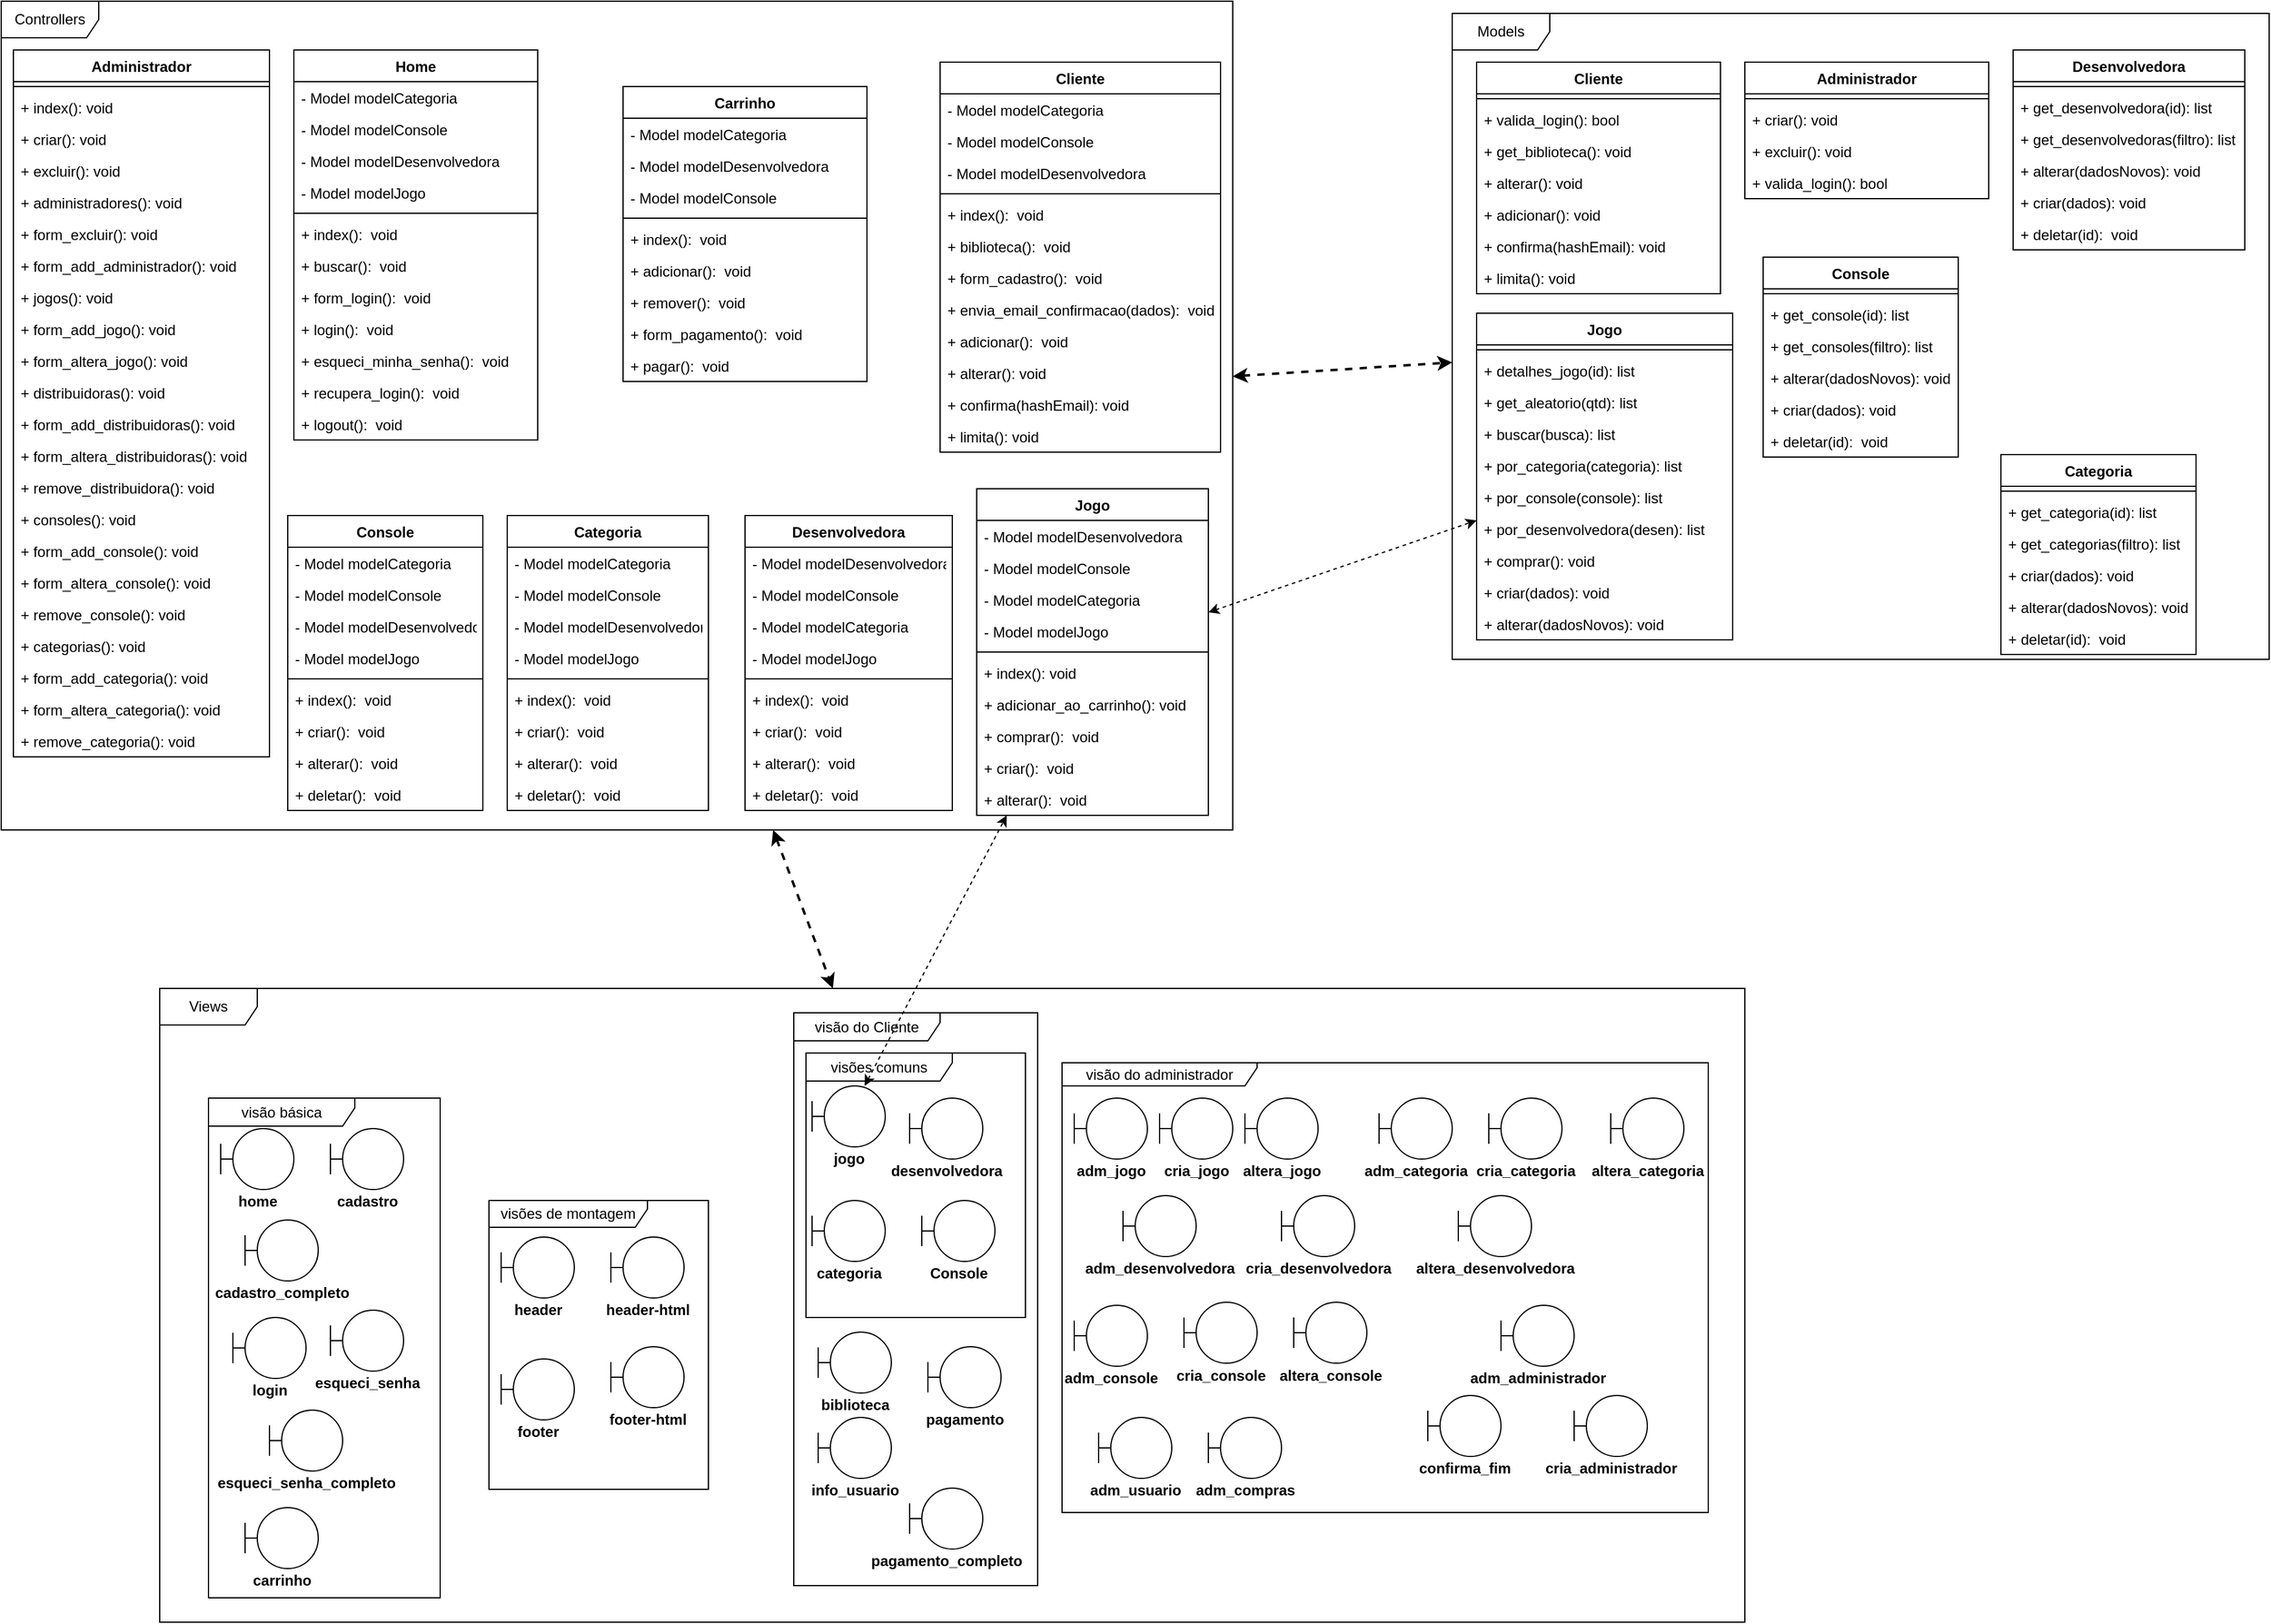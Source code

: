 <mxfile version="15.7.3" type="device"><diagram id="L-fCmeaqNn5dEg6Auvco" name="Page-1"><mxGraphModel dx="3220" dy="1463" grid="1" gridSize="10" guides="1" tooltips="1" connect="1" arrows="1" fold="1" page="1" pageScale="1" pageWidth="850" pageHeight="1100" math="0" shadow="0"><root><mxCell id="0"/><mxCell id="1" parent="0"/><mxCell id="11PagR81buOXzs33Tu1x-120" value="Views" style="shape=umlFrame;whiteSpace=wrap;html=1;width=80;height=30;" parent="1" vertex="1"><mxGeometry x="-690" y="830" width="1300" height="520" as="geometry"/></mxCell><mxCell id="11PagR81buOXzs33Tu1x-200" value="visão básica" style="shape=umlFrame;whiteSpace=wrap;html=1;width=120;height=23;" parent="1" vertex="1"><mxGeometry x="-650" y="920" width="190" height="410" as="geometry"/></mxCell><mxCell id="11PagR81buOXzs33Tu1x-197" value="visão do administrador" style="shape=umlFrame;whiteSpace=wrap;html=1;width=160;height=19;" parent="1" vertex="1"><mxGeometry x="50" y="891" width="530" height="369" as="geometry"/></mxCell><mxCell id="11PagR81buOXzs33Tu1x-193" value="visão do Cliente" style="shape=umlFrame;whiteSpace=wrap;html=1;width=120;height=23;" parent="1" vertex="1"><mxGeometry x="-170" y="850" width="200" height="470" as="geometry"/></mxCell><mxCell id="11PagR81buOXzs33Tu1x-204" value="visões de montagem" style="shape=umlFrame;whiteSpace=wrap;html=1;width=130;height=22;" parent="1" vertex="1"><mxGeometry x="-420" y="1004" width="180" height="237" as="geometry"/></mxCell><mxCell id="11PagR81buOXzs33Tu1x-201" value="visões comuns" style="shape=umlFrame;whiteSpace=wrap;html=1;width=120;height=23;" parent="1" vertex="1"><mxGeometry x="-160" y="883" width="180" height="217" as="geometry"/></mxCell><mxCell id="B66ZDyAJgqDNqPzOwW6b-11" style="edgeStyle=none;rounded=0;orthogonalLoop=1;jettySize=auto;html=1;dashed=1;startArrow=classic;startFill=1;strokeWidth=2;" parent="1" source="11PagR81buOXzs33Tu1x-65" target="11PagR81buOXzs33Tu1x-66" edge="1"><mxGeometry relative="1" as="geometry"/></mxCell><mxCell id="B66ZDyAJgqDNqPzOwW6b-12" style="edgeStyle=none;rounded=0;orthogonalLoop=1;jettySize=auto;html=1;dashed=1;startArrow=classic;startFill=1;strokeWidth=2;" parent="1" source="11PagR81buOXzs33Tu1x-65" target="11PagR81buOXzs33Tu1x-120" edge="1"><mxGeometry relative="1" as="geometry"/></mxCell><mxCell id="11PagR81buOXzs33Tu1x-65" value="Controllers" style="shape=umlFrame;whiteSpace=wrap;html=1;width=80;height=30;" parent="1" vertex="1"><mxGeometry x="-820" y="20" width="1010" height="680" as="geometry"/></mxCell><mxCell id="B66ZDyAJgqDNqPzOwW6b-9" style="edgeStyle=none;rounded=0;orthogonalLoop=1;jettySize=auto;html=1;dashed=1;startArrow=classic;startFill=1;" parent="1" source="11PagR81buOXzs33Tu1x-2" target="11PagR81buOXzs33Tu1x-68" edge="1"><mxGeometry relative="1" as="geometry"/></mxCell><mxCell id="11PagR81buOXzs33Tu1x-2" value="Jogo" style="swimlane;fontStyle=1;align=center;verticalAlign=top;childLayout=stackLayout;horizontal=1;startSize=26;horizontalStack=0;resizeParent=1;resizeParentMax=0;resizeLast=0;collapsible=1;marginBottom=0;" parent="1" vertex="1"><mxGeometry x="-20" y="420" width="190" height="268" as="geometry"/></mxCell><mxCell id="OKrjWyaJ1lTq06Fj4YYs-13" value="- Model modelDesenvolvedora" style="text;strokeColor=none;fillColor=none;align=left;verticalAlign=top;spacingLeft=4;spacingRight=4;overflow=hidden;rotatable=0;points=[[0,0.5],[1,0.5]];portConstraint=eastwest;" vertex="1" parent="11PagR81buOXzs33Tu1x-2"><mxGeometry y="26" width="190" height="26" as="geometry"/></mxCell><mxCell id="OKrjWyaJ1lTq06Fj4YYs-12" value="- Model modelConsole" style="text;strokeColor=none;fillColor=none;align=left;verticalAlign=top;spacingLeft=4;spacingRight=4;overflow=hidden;rotatable=0;points=[[0,0.5],[1,0.5]];portConstraint=eastwest;" vertex="1" parent="11PagR81buOXzs33Tu1x-2"><mxGeometry y="52" width="190" height="26" as="geometry"/></mxCell><mxCell id="OKrjWyaJ1lTq06Fj4YYs-11" value="- Model modelCategoria" style="text;strokeColor=none;fillColor=none;align=left;verticalAlign=top;spacingLeft=4;spacingRight=4;overflow=hidden;rotatable=0;points=[[0,0.5],[1,0.5]];portConstraint=eastwest;" vertex="1" parent="11PagR81buOXzs33Tu1x-2"><mxGeometry y="78" width="190" height="26" as="geometry"/></mxCell><mxCell id="OKrjWyaJ1lTq06Fj4YYs-26" value="- Model modelJogo" style="text;strokeColor=none;fillColor=none;align=left;verticalAlign=top;spacingLeft=4;spacingRight=4;overflow=hidden;rotatable=0;points=[[0,0.5],[1,0.5]];portConstraint=eastwest;" vertex="1" parent="11PagR81buOXzs33Tu1x-2"><mxGeometry y="104" width="190" height="26" as="geometry"/></mxCell><mxCell id="11PagR81buOXzs33Tu1x-4" value="" style="line;strokeWidth=1;fillColor=none;align=left;verticalAlign=middle;spacingTop=-1;spacingLeft=3;spacingRight=3;rotatable=0;labelPosition=right;points=[];portConstraint=eastwest;" parent="11PagR81buOXzs33Tu1x-2" vertex="1"><mxGeometry y="130" width="190" height="8" as="geometry"/></mxCell><mxCell id="11PagR81buOXzs33Tu1x-5" value="+ index(): void" style="text;strokeColor=none;fillColor=none;align=left;verticalAlign=top;spacingLeft=4;spacingRight=4;overflow=hidden;rotatable=0;points=[[0,0.5],[1,0.5]];portConstraint=eastwest;" parent="11PagR81buOXzs33Tu1x-2" vertex="1"><mxGeometry y="138" width="190" height="26" as="geometry"/></mxCell><mxCell id="11PagR81buOXzs33Tu1x-10" value="+ adicionar_ao_carrinho(): void" style="text;strokeColor=none;fillColor=none;align=left;verticalAlign=top;spacingLeft=4;spacingRight=4;overflow=hidden;rotatable=0;points=[[0,0.5],[1,0.5]];portConstraint=eastwest;" parent="11PagR81buOXzs33Tu1x-2" vertex="1"><mxGeometry y="164" width="190" height="26" as="geometry"/></mxCell><mxCell id="11PagR81buOXzs33Tu1x-9" value="+ comprar():  void" style="text;strokeColor=none;fillColor=none;align=left;verticalAlign=top;spacingLeft=4;spacingRight=4;overflow=hidden;rotatable=0;points=[[0,0.5],[1,0.5]];portConstraint=eastwest;" parent="11PagR81buOXzs33Tu1x-2" vertex="1"><mxGeometry y="190" width="190" height="26" as="geometry"/></mxCell><mxCell id="11PagR81buOXzs33Tu1x-8" value="+ criar():  void" style="text;strokeColor=none;fillColor=none;align=left;verticalAlign=top;spacingLeft=4;spacingRight=4;overflow=hidden;rotatable=0;points=[[0,0.5],[1,0.5]];portConstraint=eastwest;" parent="11PagR81buOXzs33Tu1x-2" vertex="1"><mxGeometry y="216" width="190" height="26" as="geometry"/></mxCell><mxCell id="11PagR81buOXzs33Tu1x-6" value="+ alterar():  void" style="text;strokeColor=none;fillColor=none;align=left;verticalAlign=top;spacingLeft=4;spacingRight=4;overflow=hidden;rotatable=0;points=[[0,0.5],[1,0.5]];portConstraint=eastwest;" parent="11PagR81buOXzs33Tu1x-2" vertex="1"><mxGeometry y="242" width="190" height="26" as="geometry"/></mxCell><mxCell id="11PagR81buOXzs33Tu1x-11" value="Home" style="swimlane;fontStyle=1;align=center;verticalAlign=top;childLayout=stackLayout;horizontal=1;startSize=26;horizontalStack=0;resizeParent=1;resizeParentMax=0;resizeLast=0;collapsible=1;marginBottom=0;" parent="1" vertex="1"><mxGeometry x="-580" y="60" width="200" height="320" as="geometry"/></mxCell><mxCell id="OKrjWyaJ1lTq06Fj4YYs-1" value="- Model modelCategoria" style="text;strokeColor=none;fillColor=none;align=left;verticalAlign=top;spacingLeft=4;spacingRight=4;overflow=hidden;rotatable=0;points=[[0,0.5],[1,0.5]];portConstraint=eastwest;" vertex="1" parent="11PagR81buOXzs33Tu1x-11"><mxGeometry y="26" width="200" height="26" as="geometry"/></mxCell><mxCell id="OKrjWyaJ1lTq06Fj4YYs-2" value="- Model modelConsole" style="text;strokeColor=none;fillColor=none;align=left;verticalAlign=top;spacingLeft=4;spacingRight=4;overflow=hidden;rotatable=0;points=[[0,0.5],[1,0.5]];portConstraint=eastwest;" vertex="1" parent="11PagR81buOXzs33Tu1x-11"><mxGeometry y="52" width="200" height="26" as="geometry"/></mxCell><mxCell id="OKrjWyaJ1lTq06Fj4YYs-3" value="- Model modelDesenvolvedora" style="text;strokeColor=none;fillColor=none;align=left;verticalAlign=top;spacingLeft=4;spacingRight=4;overflow=hidden;rotatable=0;points=[[0,0.5],[1,0.5]];portConstraint=eastwest;" vertex="1" parent="11PagR81buOXzs33Tu1x-11"><mxGeometry y="78" width="200" height="26" as="geometry"/></mxCell><mxCell id="OKrjWyaJ1lTq06Fj4YYs-4" value="- Model modelJogo" style="text;strokeColor=none;fillColor=none;align=left;verticalAlign=top;spacingLeft=4;spacingRight=4;overflow=hidden;rotatable=0;points=[[0,0.5],[1,0.5]];portConstraint=eastwest;" vertex="1" parent="11PagR81buOXzs33Tu1x-11"><mxGeometry y="104" width="200" height="26" as="geometry"/></mxCell><mxCell id="11PagR81buOXzs33Tu1x-12" value="" style="line;strokeWidth=1;fillColor=none;align=left;verticalAlign=middle;spacingTop=-1;spacingLeft=3;spacingRight=3;rotatable=0;labelPosition=right;points=[];portConstraint=eastwest;" parent="11PagR81buOXzs33Tu1x-11" vertex="1"><mxGeometry y="130" width="200" height="8" as="geometry"/></mxCell><mxCell id="11PagR81buOXzs33Tu1x-13" value="+ index():  void" style="text;strokeColor=none;fillColor=none;align=left;verticalAlign=top;spacingLeft=4;spacingRight=4;overflow=hidden;rotatable=0;points=[[0,0.5],[1,0.5]];portConstraint=eastwest;" parent="11PagR81buOXzs33Tu1x-11" vertex="1"><mxGeometry y="138" width="200" height="26" as="geometry"/></mxCell><mxCell id="11PagR81buOXzs33Tu1x-14" value="+ buscar():  void" style="text;strokeColor=none;fillColor=none;align=left;verticalAlign=top;spacingLeft=4;spacingRight=4;overflow=hidden;rotatable=0;points=[[0,0.5],[1,0.5]];portConstraint=eastwest;" parent="11PagR81buOXzs33Tu1x-11" vertex="1"><mxGeometry y="164" width="200" height="26" as="geometry"/></mxCell><mxCell id="ZOK9bKu7fl6GXjxW45mG-1" value="+ form_login():  void" style="text;strokeColor=none;fillColor=none;align=left;verticalAlign=top;spacingLeft=4;spacingRight=4;overflow=hidden;rotatable=0;points=[[0,0.5],[1,0.5]];portConstraint=eastwest;" parent="11PagR81buOXzs33Tu1x-11" vertex="1"><mxGeometry y="190" width="200" height="26" as="geometry"/></mxCell><mxCell id="ZOK9bKu7fl6GXjxW45mG-2" value="+ login():  void" style="text;strokeColor=none;fillColor=none;align=left;verticalAlign=top;spacingLeft=4;spacingRight=4;overflow=hidden;rotatable=0;points=[[0,0.5],[1,0.5]];portConstraint=eastwest;" parent="11PagR81buOXzs33Tu1x-11" vertex="1"><mxGeometry y="216" width="200" height="26" as="geometry"/></mxCell><mxCell id="ZOK9bKu7fl6GXjxW45mG-3" value="+ esqueci_minha_senha():  void" style="text;strokeColor=none;fillColor=none;align=left;verticalAlign=top;spacingLeft=4;spacingRight=4;overflow=hidden;rotatable=0;points=[[0,0.5],[1,0.5]];portConstraint=eastwest;" parent="11PagR81buOXzs33Tu1x-11" vertex="1"><mxGeometry y="242" width="200" height="26" as="geometry"/></mxCell><mxCell id="ZOK9bKu7fl6GXjxW45mG-4" value="+ recupera_login():  void" style="text;strokeColor=none;fillColor=none;align=left;verticalAlign=top;spacingLeft=4;spacingRight=4;overflow=hidden;rotatable=0;points=[[0,0.5],[1,0.5]];portConstraint=eastwest;" parent="11PagR81buOXzs33Tu1x-11" vertex="1"><mxGeometry y="268" width="200" height="26" as="geometry"/></mxCell><mxCell id="ZOK9bKu7fl6GXjxW45mG-5" value="+ logout():  void" style="text;strokeColor=none;fillColor=none;align=left;verticalAlign=top;spacingLeft=4;spacingRight=4;overflow=hidden;rotatable=0;points=[[0,0.5],[1,0.5]];portConstraint=eastwest;" parent="11PagR81buOXzs33Tu1x-11" vertex="1"><mxGeometry y="294" width="200" height="26" as="geometry"/></mxCell><mxCell id="11PagR81buOXzs33Tu1x-19" value="Cliente" style="swimlane;fontStyle=1;align=center;verticalAlign=top;childLayout=stackLayout;horizontal=1;startSize=26;horizontalStack=0;resizeParent=1;resizeParentMax=0;resizeLast=0;collapsible=1;marginBottom=0;" parent="1" vertex="1"><mxGeometry x="-50" y="70" width="230" height="320" as="geometry"/></mxCell><mxCell id="OKrjWyaJ1lTq06Fj4YYs-8" value="- Model modelCategoria" style="text;strokeColor=none;fillColor=none;align=left;verticalAlign=top;spacingLeft=4;spacingRight=4;overflow=hidden;rotatable=0;points=[[0,0.5],[1,0.5]];portConstraint=eastwest;" vertex="1" parent="11PagR81buOXzs33Tu1x-19"><mxGeometry y="26" width="230" height="26" as="geometry"/></mxCell><mxCell id="OKrjWyaJ1lTq06Fj4YYs-9" value="- Model modelConsole" style="text;strokeColor=none;fillColor=none;align=left;verticalAlign=top;spacingLeft=4;spacingRight=4;overflow=hidden;rotatable=0;points=[[0,0.5],[1,0.5]];portConstraint=eastwest;" vertex="1" parent="11PagR81buOXzs33Tu1x-19"><mxGeometry y="52" width="230" height="26" as="geometry"/></mxCell><mxCell id="OKrjWyaJ1lTq06Fj4YYs-10" value="- Model modelDesenvolvedora" style="text;strokeColor=none;fillColor=none;align=left;verticalAlign=top;spacingLeft=4;spacingRight=4;overflow=hidden;rotatable=0;points=[[0,0.5],[1,0.5]];portConstraint=eastwest;" vertex="1" parent="11PagR81buOXzs33Tu1x-19"><mxGeometry y="78" width="230" height="26" as="geometry"/></mxCell><mxCell id="11PagR81buOXzs33Tu1x-20" value="" style="line;strokeWidth=1;fillColor=none;align=left;verticalAlign=middle;spacingTop=-1;spacingLeft=3;spacingRight=3;rotatable=0;labelPosition=right;points=[];portConstraint=eastwest;" parent="11PagR81buOXzs33Tu1x-19" vertex="1"><mxGeometry y="104" width="230" height="8" as="geometry"/></mxCell><mxCell id="11PagR81buOXzs33Tu1x-21" value="+ index():  void" style="text;strokeColor=none;fillColor=none;align=left;verticalAlign=top;spacingLeft=4;spacingRight=4;overflow=hidden;rotatable=0;points=[[0,0.5],[1,0.5]];portConstraint=eastwest;" parent="11PagR81buOXzs33Tu1x-19" vertex="1"><mxGeometry y="112" width="230" height="26" as="geometry"/></mxCell><mxCell id="11PagR81buOXzs33Tu1x-64" value="+ biblioteca():  void" style="text;strokeColor=none;fillColor=none;align=left;verticalAlign=top;spacingLeft=4;spacingRight=4;overflow=hidden;rotatable=0;points=[[0,0.5],[1,0.5]];portConstraint=eastwest;" parent="11PagR81buOXzs33Tu1x-19" vertex="1"><mxGeometry y="138" width="230" height="26" as="geometry"/></mxCell><mxCell id="11PagR81buOXzs33Tu1x-53" value="+ form_cadastro():  void" style="text;strokeColor=none;fillColor=none;align=left;verticalAlign=top;spacingLeft=4;spacingRight=4;overflow=hidden;rotatable=0;points=[[0,0.5],[1,0.5]];portConstraint=eastwest;" parent="11PagR81buOXzs33Tu1x-19" vertex="1"><mxGeometry y="164" width="230" height="26" as="geometry"/></mxCell><mxCell id="11PagR81buOXzs33Tu1x-23" value="+ envia_email_confirmacao(dados):  void" style="text;strokeColor=none;fillColor=none;align=left;verticalAlign=top;spacingLeft=4;spacingRight=4;overflow=hidden;rotatable=0;points=[[0,0.5],[1,0.5]];portConstraint=eastwest;" parent="11PagR81buOXzs33Tu1x-19" vertex="1"><mxGeometry y="190" width="230" height="26" as="geometry"/></mxCell><mxCell id="11PagR81buOXzs33Tu1x-24" value="+ adicionar():  void" style="text;strokeColor=none;fillColor=none;align=left;verticalAlign=top;spacingLeft=4;spacingRight=4;overflow=hidden;rotatable=0;points=[[0,0.5],[1,0.5]];portConstraint=eastwest;" parent="11PagR81buOXzs33Tu1x-19" vertex="1"><mxGeometry y="216" width="230" height="26" as="geometry"/></mxCell><mxCell id="11PagR81buOXzs33Tu1x-103" value="+ alterar(): void" style="text;strokeColor=none;fillColor=none;align=left;verticalAlign=top;spacingLeft=4;spacingRight=4;overflow=hidden;rotatable=0;points=[[0,0.5],[1,0.5]];portConstraint=eastwest;" parent="11PagR81buOXzs33Tu1x-19" vertex="1"><mxGeometry y="242" width="230" height="26" as="geometry"/></mxCell><mxCell id="11PagR81buOXzs33Tu1x-25" value="+ confirma(hashEmail): void" style="text;strokeColor=none;fillColor=none;align=left;verticalAlign=top;spacingLeft=4;spacingRight=4;overflow=hidden;rotatable=0;points=[[0,0.5],[1,0.5]];portConstraint=eastwest;" parent="11PagR81buOXzs33Tu1x-19" vertex="1"><mxGeometry y="268" width="230" height="26" as="geometry"/></mxCell><mxCell id="11PagR81buOXzs33Tu1x-26" value="+ limita(): void" style="text;strokeColor=none;fillColor=none;align=left;verticalAlign=top;spacingLeft=4;spacingRight=4;overflow=hidden;rotatable=0;points=[[0,0.5],[1,0.5]];portConstraint=eastwest;" parent="11PagR81buOXzs33Tu1x-19" vertex="1"><mxGeometry y="294" width="230" height="26" as="geometry"/></mxCell><mxCell id="11PagR81buOXzs33Tu1x-27" value="Administrador" style="swimlane;fontStyle=1;align=center;verticalAlign=top;childLayout=stackLayout;horizontal=1;startSize=26;horizontalStack=0;resizeParent=1;resizeParentMax=0;resizeLast=0;collapsible=1;marginBottom=0;" parent="1" vertex="1"><mxGeometry x="-810" y="60" width="210" height="580" as="geometry"/></mxCell><mxCell id="11PagR81buOXzs33Tu1x-28" value="" style="line;strokeWidth=1;fillColor=none;align=left;verticalAlign=middle;spacingTop=-1;spacingLeft=3;spacingRight=3;rotatable=0;labelPosition=right;points=[];portConstraint=eastwest;" parent="11PagR81buOXzs33Tu1x-27" vertex="1"><mxGeometry y="26" width="210" height="8" as="geometry"/></mxCell><mxCell id="11PagR81buOXzs33Tu1x-29" value="+ index(): void" style="text;strokeColor=none;fillColor=none;align=left;verticalAlign=top;spacingLeft=4;spacingRight=4;overflow=hidden;rotatable=0;points=[[0,0.5],[1,0.5]];portConstraint=eastwest;" parent="11PagR81buOXzs33Tu1x-27" vertex="1"><mxGeometry y="34" width="210" height="26" as="geometry"/></mxCell><mxCell id="11PagR81buOXzs33Tu1x-43" value="+ criar(): void" style="text;strokeColor=none;fillColor=none;align=left;verticalAlign=top;spacingLeft=4;spacingRight=4;overflow=hidden;rotatable=0;points=[[0,0.5],[1,0.5]];portConstraint=eastwest;" parent="11PagR81buOXzs33Tu1x-27" vertex="1"><mxGeometry y="60" width="210" height="26" as="geometry"/></mxCell><mxCell id="11PagR81buOXzs33Tu1x-44" value="+ excluir(): void" style="text;strokeColor=none;fillColor=none;align=left;verticalAlign=top;spacingLeft=4;spacingRight=4;overflow=hidden;rotatable=0;points=[[0,0.5],[1,0.5]];portConstraint=eastwest;" parent="11PagR81buOXzs33Tu1x-27" vertex="1"><mxGeometry y="86" width="210" height="26" as="geometry"/></mxCell><mxCell id="eGFnQYDxi19fyzlzBU6V-1" value="+ administradores(): void" style="text;strokeColor=none;fillColor=none;align=left;verticalAlign=top;spacingLeft=4;spacingRight=4;overflow=hidden;rotatable=0;points=[[0,0.5],[1,0.5]];portConstraint=eastwest;" parent="11PagR81buOXzs33Tu1x-27" vertex="1"><mxGeometry y="112" width="210" height="26" as="geometry"/></mxCell><mxCell id="VoLuvv25c9wOzSagU-JG-1" value="+ form_excluir(): void" style="text;strokeColor=none;fillColor=none;align=left;verticalAlign=top;spacingLeft=4;spacingRight=4;overflow=hidden;rotatable=0;points=[[0,0.5],[1,0.5]];portConstraint=eastwest;" parent="11PagR81buOXzs33Tu1x-27" vertex="1"><mxGeometry y="138" width="210" height="26" as="geometry"/></mxCell><mxCell id="11PagR81buOXzs33Tu1x-42" value="+ form_add_administrador(): void" style="text;strokeColor=none;fillColor=none;align=left;verticalAlign=top;spacingLeft=4;spacingRight=4;overflow=hidden;rotatable=0;points=[[0,0.5],[1,0.5]];portConstraint=eastwest;" parent="11PagR81buOXzs33Tu1x-27" vertex="1"><mxGeometry y="164" width="210" height="26" as="geometry"/></mxCell><mxCell id="11PagR81buOXzs33Tu1x-39" value="+ jogos(): void" style="text;strokeColor=none;fillColor=none;align=left;verticalAlign=top;spacingLeft=4;spacingRight=4;overflow=hidden;rotatable=0;points=[[0,0.5],[1,0.5]];portConstraint=eastwest;" parent="11PagR81buOXzs33Tu1x-27" vertex="1"><mxGeometry y="190" width="210" height="26" as="geometry"/></mxCell><mxCell id="11PagR81buOXzs33Tu1x-30" value="+ form_add_jogo(): void" style="text;strokeColor=none;fillColor=none;align=left;verticalAlign=top;spacingLeft=4;spacingRight=4;overflow=hidden;rotatable=0;points=[[0,0.5],[1,0.5]];portConstraint=eastwest;" parent="11PagR81buOXzs33Tu1x-27" vertex="1"><mxGeometry y="216" width="210" height="26" as="geometry"/></mxCell><mxCell id="11PagR81buOXzs33Tu1x-31" value="+ form_altera_jogo(): void" style="text;strokeColor=none;fillColor=none;align=left;verticalAlign=top;spacingLeft=4;spacingRight=4;overflow=hidden;rotatable=0;points=[[0,0.5],[1,0.5]];portConstraint=eastwest;" parent="11PagR81buOXzs33Tu1x-27" vertex="1"><mxGeometry y="242" width="210" height="26" as="geometry"/></mxCell><mxCell id="11PagR81buOXzs33Tu1x-40" value="+ distribuidoras(): void" style="text;strokeColor=none;fillColor=none;align=left;verticalAlign=top;spacingLeft=4;spacingRight=4;overflow=hidden;rotatable=0;points=[[0,0.5],[1,0.5]];portConstraint=eastwest;" parent="11PagR81buOXzs33Tu1x-27" vertex="1"><mxGeometry y="268" width="210" height="26" as="geometry"/></mxCell><mxCell id="11PagR81buOXzs33Tu1x-35" value="+ form_add_distribuidoras(): void" style="text;strokeColor=none;fillColor=none;align=left;verticalAlign=top;spacingLeft=4;spacingRight=4;overflow=hidden;rotatable=0;points=[[0,0.5],[1,0.5]];portConstraint=eastwest;" parent="11PagR81buOXzs33Tu1x-27" vertex="1"><mxGeometry y="294" width="210" height="26" as="geometry"/></mxCell><mxCell id="11PagR81buOXzs33Tu1x-36" value="+ form_altera_distribuidoras(): void" style="text;strokeColor=none;fillColor=none;align=left;verticalAlign=top;spacingLeft=4;spacingRight=4;overflow=hidden;rotatable=0;points=[[0,0.5],[1,0.5]];portConstraint=eastwest;" parent="11PagR81buOXzs33Tu1x-27" vertex="1"><mxGeometry y="320" width="210" height="26" as="geometry"/></mxCell><mxCell id="mhDPUE454BfrAJXXdubJ-2" value="+ remove_distribuidora(): void" style="text;strokeColor=none;fillColor=none;align=left;verticalAlign=top;spacingLeft=4;spacingRight=4;overflow=hidden;rotatable=0;points=[[0,0.5],[1,0.5]];portConstraint=eastwest;" parent="11PagR81buOXzs33Tu1x-27" vertex="1"><mxGeometry y="346" width="210" height="26" as="geometry"/></mxCell><mxCell id="11PagR81buOXzs33Tu1x-41" value="+ consoles(): void" style="text;strokeColor=none;fillColor=none;align=left;verticalAlign=top;spacingLeft=4;spacingRight=4;overflow=hidden;rotatable=0;points=[[0,0.5],[1,0.5]];portConstraint=eastwest;" parent="11PagR81buOXzs33Tu1x-27" vertex="1"><mxGeometry y="372" width="210" height="26" as="geometry"/></mxCell><mxCell id="11PagR81buOXzs33Tu1x-37" value="+ form_add_console(): void" style="text;strokeColor=none;fillColor=none;align=left;verticalAlign=top;spacingLeft=4;spacingRight=4;overflow=hidden;rotatable=0;points=[[0,0.5],[1,0.5]];portConstraint=eastwest;" parent="11PagR81buOXzs33Tu1x-27" vertex="1"><mxGeometry y="398" width="210" height="26" as="geometry"/></mxCell><mxCell id="11PagR81buOXzs33Tu1x-38" value="+ form_altera_console(): void" style="text;strokeColor=none;fillColor=none;align=left;verticalAlign=top;spacingLeft=4;spacingRight=4;overflow=hidden;rotatable=0;points=[[0,0.5],[1,0.5]];portConstraint=eastwest;" parent="11PagR81buOXzs33Tu1x-27" vertex="1"><mxGeometry y="424" width="210" height="26" as="geometry"/></mxCell><mxCell id="mhDPUE454BfrAJXXdubJ-1" value="+ remove_console(): void" style="text;strokeColor=none;fillColor=none;align=left;verticalAlign=top;spacingLeft=4;spacingRight=4;overflow=hidden;rotatable=0;points=[[0,0.5],[1,0.5]];portConstraint=eastwest;" parent="11PagR81buOXzs33Tu1x-27" vertex="1"><mxGeometry y="450" width="210" height="26" as="geometry"/></mxCell><mxCell id="mhDPUE454BfrAJXXdubJ-4" value="+ categorias(): void" style="text;strokeColor=none;fillColor=none;align=left;verticalAlign=top;spacingLeft=4;spacingRight=4;overflow=hidden;rotatable=0;points=[[0,0.5],[1,0.5]];portConstraint=eastwest;" parent="11PagR81buOXzs33Tu1x-27" vertex="1"><mxGeometry y="476" width="210" height="26" as="geometry"/></mxCell><mxCell id="mhDPUE454BfrAJXXdubJ-3" value="+ form_add_categoria(): void" style="text;strokeColor=none;fillColor=none;align=left;verticalAlign=top;spacingLeft=4;spacingRight=4;overflow=hidden;rotatable=0;points=[[0,0.5],[1,0.5]];portConstraint=eastwest;" parent="11PagR81buOXzs33Tu1x-27" vertex="1"><mxGeometry y="502" width="210" height="26" as="geometry"/></mxCell><mxCell id="mhDPUE454BfrAJXXdubJ-5" value="+ form_altera_categoria(): void" style="text;strokeColor=none;fillColor=none;align=left;verticalAlign=top;spacingLeft=4;spacingRight=4;overflow=hidden;rotatable=0;points=[[0,0.5],[1,0.5]];portConstraint=eastwest;" parent="11PagR81buOXzs33Tu1x-27" vertex="1"><mxGeometry y="528" width="210" height="26" as="geometry"/></mxCell><mxCell id="mhDPUE454BfrAJXXdubJ-6" value="+ remove_categoria(): void" style="text;strokeColor=none;fillColor=none;align=left;verticalAlign=top;spacingLeft=4;spacingRight=4;overflow=hidden;rotatable=0;points=[[0,0.5],[1,0.5]];portConstraint=eastwest;" parent="11PagR81buOXzs33Tu1x-27" vertex="1"><mxGeometry y="554" width="210" height="26" as="geometry"/></mxCell><mxCell id="11PagR81buOXzs33Tu1x-45" value="Categoria" style="swimlane;fontStyle=1;align=center;verticalAlign=top;childLayout=stackLayout;horizontal=1;startSize=26;horizontalStack=0;resizeParent=1;resizeParentMax=0;resizeLast=0;collapsible=1;marginBottom=0;" parent="1" vertex="1"><mxGeometry x="-405" y="442" width="165" height="242" as="geometry"/></mxCell><mxCell id="OKrjWyaJ1lTq06Fj4YYs-5" value="- Model modelCategoria" style="text;strokeColor=none;fillColor=none;align=left;verticalAlign=top;spacingLeft=4;spacingRight=4;overflow=hidden;rotatable=0;points=[[0,0.5],[1,0.5]];portConstraint=eastwest;" vertex="1" parent="11PagR81buOXzs33Tu1x-45"><mxGeometry y="26" width="165" height="26" as="geometry"/></mxCell><mxCell id="OKrjWyaJ1lTq06Fj4YYs-6" value="- Model modelConsole" style="text;strokeColor=none;fillColor=none;align=left;verticalAlign=top;spacingLeft=4;spacingRight=4;overflow=hidden;rotatable=0;points=[[0,0.5],[1,0.5]];portConstraint=eastwest;" vertex="1" parent="11PagR81buOXzs33Tu1x-45"><mxGeometry y="52" width="165" height="26" as="geometry"/></mxCell><mxCell id="OKrjWyaJ1lTq06Fj4YYs-7" value="- Model modelDesenvolvedora" style="text;strokeColor=none;fillColor=none;align=left;verticalAlign=top;spacingLeft=4;spacingRight=4;overflow=hidden;rotatable=0;points=[[0,0.5],[1,0.5]];portConstraint=eastwest;" vertex="1" parent="11PagR81buOXzs33Tu1x-45"><mxGeometry y="78" width="165" height="26" as="geometry"/></mxCell><mxCell id="OKrjWyaJ1lTq06Fj4YYs-24" value="- Model modelJogo" style="text;strokeColor=none;fillColor=none;align=left;verticalAlign=top;spacingLeft=4;spacingRight=4;overflow=hidden;rotatable=0;points=[[0,0.5],[1,0.5]];portConstraint=eastwest;" vertex="1" parent="11PagR81buOXzs33Tu1x-45"><mxGeometry y="104" width="165" height="26" as="geometry"/></mxCell><mxCell id="11PagR81buOXzs33Tu1x-46" value="" style="line;strokeWidth=1;fillColor=none;align=left;verticalAlign=middle;spacingTop=-1;spacingLeft=3;spacingRight=3;rotatable=0;labelPosition=right;points=[];portConstraint=eastwest;" parent="11PagR81buOXzs33Tu1x-45" vertex="1"><mxGeometry y="130" width="165" height="8" as="geometry"/></mxCell><mxCell id="11PagR81buOXzs33Tu1x-47" value="+ index():  void" style="text;strokeColor=none;fillColor=none;align=left;verticalAlign=top;spacingLeft=4;spacingRight=4;overflow=hidden;rotatable=0;points=[[0,0.5],[1,0.5]];portConstraint=eastwest;" parent="11PagR81buOXzs33Tu1x-45" vertex="1"><mxGeometry y="138" width="165" height="26" as="geometry"/></mxCell><mxCell id="11PagR81buOXzs33Tu1x-50" value="+ criar():  void" style="text;strokeColor=none;fillColor=none;align=left;verticalAlign=top;spacingLeft=4;spacingRight=4;overflow=hidden;rotatable=0;points=[[0,0.5],[1,0.5]];portConstraint=eastwest;" parent="11PagR81buOXzs33Tu1x-45" vertex="1"><mxGeometry y="164" width="165" height="26" as="geometry"/></mxCell><mxCell id="11PagR81buOXzs33Tu1x-51" value="+ alterar():  void" style="text;strokeColor=none;fillColor=none;align=left;verticalAlign=top;spacingLeft=4;spacingRight=4;overflow=hidden;rotatable=0;points=[[0,0.5],[1,0.5]];portConstraint=eastwest;" parent="11PagR81buOXzs33Tu1x-45" vertex="1"><mxGeometry y="190" width="165" height="26" as="geometry"/></mxCell><mxCell id="eGFnQYDxi19fyzlzBU6V-10" value="+ deletar():  void" style="text;strokeColor=none;fillColor=none;align=left;verticalAlign=top;spacingLeft=4;spacingRight=4;overflow=hidden;rotatable=0;points=[[0,0.5],[1,0.5]];portConstraint=eastwest;" parent="11PagR81buOXzs33Tu1x-45" vertex="1"><mxGeometry y="216" width="165" height="26" as="geometry"/></mxCell><mxCell id="11PagR81buOXzs33Tu1x-54" value="Desenvolvedora" style="swimlane;fontStyle=1;align=center;verticalAlign=top;childLayout=stackLayout;horizontal=1;startSize=26;horizontalStack=0;resizeParent=1;resizeParentMax=0;resizeLast=0;collapsible=1;marginBottom=0;" parent="1" vertex="1"><mxGeometry x="-210" y="442" width="170" height="242" as="geometry"/></mxCell><mxCell id="OKrjWyaJ1lTq06Fj4YYs-16" value="- Model modelDesenvolvedora" style="text;strokeColor=none;fillColor=none;align=left;verticalAlign=top;spacingLeft=4;spacingRight=4;overflow=hidden;rotatable=0;points=[[0,0.5],[1,0.5]];portConstraint=eastwest;" vertex="1" parent="11PagR81buOXzs33Tu1x-54"><mxGeometry y="26" width="170" height="26" as="geometry"/></mxCell><mxCell id="OKrjWyaJ1lTq06Fj4YYs-15" value="- Model modelConsole" style="text;strokeColor=none;fillColor=none;align=left;verticalAlign=top;spacingLeft=4;spacingRight=4;overflow=hidden;rotatable=0;points=[[0,0.5],[1,0.5]];portConstraint=eastwest;" vertex="1" parent="11PagR81buOXzs33Tu1x-54"><mxGeometry y="52" width="170" height="26" as="geometry"/></mxCell><mxCell id="OKrjWyaJ1lTq06Fj4YYs-14" value="- Model modelCategoria" style="text;strokeColor=none;fillColor=none;align=left;verticalAlign=top;spacingLeft=4;spacingRight=4;overflow=hidden;rotatable=0;points=[[0,0.5],[1,0.5]];portConstraint=eastwest;" vertex="1" parent="11PagR81buOXzs33Tu1x-54"><mxGeometry y="78" width="170" height="26" as="geometry"/></mxCell><mxCell id="OKrjWyaJ1lTq06Fj4YYs-25" value="- Model modelJogo" style="text;strokeColor=none;fillColor=none;align=left;verticalAlign=top;spacingLeft=4;spacingRight=4;overflow=hidden;rotatable=0;points=[[0,0.5],[1,0.5]];portConstraint=eastwest;" vertex="1" parent="11PagR81buOXzs33Tu1x-54"><mxGeometry y="104" width="170" height="26" as="geometry"/></mxCell><mxCell id="11PagR81buOXzs33Tu1x-55" value="" style="line;strokeWidth=1;fillColor=none;align=left;verticalAlign=middle;spacingTop=-1;spacingLeft=3;spacingRight=3;rotatable=0;labelPosition=right;points=[];portConstraint=eastwest;" parent="11PagR81buOXzs33Tu1x-54" vertex="1"><mxGeometry y="130" width="170" height="8" as="geometry"/></mxCell><mxCell id="11PagR81buOXzs33Tu1x-56" value="+ index():  void" style="text;strokeColor=none;fillColor=none;align=left;verticalAlign=top;spacingLeft=4;spacingRight=4;overflow=hidden;rotatable=0;points=[[0,0.5],[1,0.5]];portConstraint=eastwest;" parent="11PagR81buOXzs33Tu1x-54" vertex="1"><mxGeometry y="138" width="170" height="26" as="geometry"/></mxCell><mxCell id="11PagR81buOXzs33Tu1x-57" value="+ criar():  void" style="text;strokeColor=none;fillColor=none;align=left;verticalAlign=top;spacingLeft=4;spacingRight=4;overflow=hidden;rotatable=0;points=[[0,0.5],[1,0.5]];portConstraint=eastwest;" parent="11PagR81buOXzs33Tu1x-54" vertex="1"><mxGeometry y="164" width="170" height="26" as="geometry"/></mxCell><mxCell id="11PagR81buOXzs33Tu1x-58" value="+ alterar():  void" style="text;strokeColor=none;fillColor=none;align=left;verticalAlign=top;spacingLeft=4;spacingRight=4;overflow=hidden;rotatable=0;points=[[0,0.5],[1,0.5]];portConstraint=eastwest;" parent="11PagR81buOXzs33Tu1x-54" vertex="1"><mxGeometry y="190" width="170" height="26" as="geometry"/></mxCell><mxCell id="eGFnQYDxi19fyzlzBU6V-9" value="+ deletar():  void" style="text;strokeColor=none;fillColor=none;align=left;verticalAlign=top;spacingLeft=4;spacingRight=4;overflow=hidden;rotatable=0;points=[[0,0.5],[1,0.5]];portConstraint=eastwest;" parent="11PagR81buOXzs33Tu1x-54" vertex="1"><mxGeometry y="216" width="170" height="26" as="geometry"/></mxCell><mxCell id="11PagR81buOXzs33Tu1x-59" value="Console" style="swimlane;fontStyle=1;align=center;verticalAlign=top;childLayout=stackLayout;horizontal=1;startSize=26;horizontalStack=0;resizeParent=1;resizeParentMax=0;resizeLast=0;collapsible=1;marginBottom=0;" parent="1" vertex="1"><mxGeometry x="-585" y="442" width="160" height="242" as="geometry"/></mxCell><mxCell id="OKrjWyaJ1lTq06Fj4YYs-17" value="- Model modelCategoria" style="text;strokeColor=none;fillColor=none;align=left;verticalAlign=top;spacingLeft=4;spacingRight=4;overflow=hidden;rotatable=0;points=[[0,0.5],[1,0.5]];portConstraint=eastwest;" vertex="1" parent="11PagR81buOXzs33Tu1x-59"><mxGeometry y="26" width="160" height="26" as="geometry"/></mxCell><mxCell id="OKrjWyaJ1lTq06Fj4YYs-18" value="- Model modelConsole" style="text;strokeColor=none;fillColor=none;align=left;verticalAlign=top;spacingLeft=4;spacingRight=4;overflow=hidden;rotatable=0;points=[[0,0.5],[1,0.5]];portConstraint=eastwest;" vertex="1" parent="11PagR81buOXzs33Tu1x-59"><mxGeometry y="52" width="160" height="26" as="geometry"/></mxCell><mxCell id="OKrjWyaJ1lTq06Fj4YYs-19" value="- Model modelDesenvolvedora" style="text;strokeColor=none;fillColor=none;align=left;verticalAlign=top;spacingLeft=4;spacingRight=4;overflow=hidden;rotatable=0;points=[[0,0.5],[1,0.5]];portConstraint=eastwest;" vertex="1" parent="11PagR81buOXzs33Tu1x-59"><mxGeometry y="78" width="160" height="26" as="geometry"/></mxCell><mxCell id="OKrjWyaJ1lTq06Fj4YYs-23" value="- Model modelJogo" style="text;strokeColor=none;fillColor=none;align=left;verticalAlign=top;spacingLeft=4;spacingRight=4;overflow=hidden;rotatable=0;points=[[0,0.5],[1,0.5]];portConstraint=eastwest;" vertex="1" parent="11PagR81buOXzs33Tu1x-59"><mxGeometry y="104" width="160" height="26" as="geometry"/></mxCell><mxCell id="11PagR81buOXzs33Tu1x-60" value="" style="line;strokeWidth=1;fillColor=none;align=left;verticalAlign=middle;spacingTop=-1;spacingLeft=3;spacingRight=3;rotatable=0;labelPosition=right;points=[];portConstraint=eastwest;" parent="11PagR81buOXzs33Tu1x-59" vertex="1"><mxGeometry y="130" width="160" height="8" as="geometry"/></mxCell><mxCell id="11PagR81buOXzs33Tu1x-61" value="+ index():  void" style="text;strokeColor=none;fillColor=none;align=left;verticalAlign=top;spacingLeft=4;spacingRight=4;overflow=hidden;rotatable=0;points=[[0,0.5],[1,0.5]];portConstraint=eastwest;" parent="11PagR81buOXzs33Tu1x-59" vertex="1"><mxGeometry y="138" width="160" height="26" as="geometry"/></mxCell><mxCell id="11PagR81buOXzs33Tu1x-62" value="+ criar():  void" style="text;strokeColor=none;fillColor=none;align=left;verticalAlign=top;spacingLeft=4;spacingRight=4;overflow=hidden;rotatable=0;points=[[0,0.5],[1,0.5]];portConstraint=eastwest;" parent="11PagR81buOXzs33Tu1x-59" vertex="1"><mxGeometry y="164" width="160" height="26" as="geometry"/></mxCell><mxCell id="11PagR81buOXzs33Tu1x-63" value="+ alterar():  void" style="text;strokeColor=none;fillColor=none;align=left;verticalAlign=top;spacingLeft=4;spacingRight=4;overflow=hidden;rotatable=0;points=[[0,0.5],[1,0.5]];portConstraint=eastwest;" parent="11PagR81buOXzs33Tu1x-59" vertex="1"><mxGeometry y="190" width="160" height="26" as="geometry"/></mxCell><mxCell id="eGFnQYDxi19fyzlzBU6V-2" value="+ deletar():  void" style="text;strokeColor=none;fillColor=none;align=left;verticalAlign=top;spacingLeft=4;spacingRight=4;overflow=hidden;rotatable=0;points=[[0,0.5],[1,0.5]];portConstraint=eastwest;" parent="11PagR81buOXzs33Tu1x-59" vertex="1"><mxGeometry y="216" width="160" height="26" as="geometry"/></mxCell><mxCell id="11PagR81buOXzs33Tu1x-66" value="Models" style="shape=umlFrame;whiteSpace=wrap;html=1;width=80;height=30;" parent="1" vertex="1"><mxGeometry x="370" y="30" width="670" height="530" as="geometry"/></mxCell><mxCell id="11PagR81buOXzs33Tu1x-68" value="Jogo" style="swimlane;fontStyle=1;align=center;verticalAlign=top;childLayout=stackLayout;horizontal=1;startSize=26;horizontalStack=0;resizeParent=1;resizeParentMax=0;resizeLast=0;collapsible=1;marginBottom=0;" parent="1" vertex="1"><mxGeometry x="390" y="276" width="210" height="268" as="geometry"/></mxCell><mxCell id="11PagR81buOXzs33Tu1x-69" value="" style="line;strokeWidth=1;fillColor=none;align=left;verticalAlign=middle;spacingTop=-1;spacingLeft=3;spacingRight=3;rotatable=0;labelPosition=right;points=[];portConstraint=eastwest;" parent="11PagR81buOXzs33Tu1x-68" vertex="1"><mxGeometry y="26" width="210" height="8" as="geometry"/></mxCell><mxCell id="mQa7ez7imFPfX-fhmuFn-1" value="+ detalhes_jogo(id): list" style="text;strokeColor=none;fillColor=none;align=left;verticalAlign=top;spacingLeft=4;spacingRight=4;overflow=hidden;rotatable=0;points=[[0,0.5],[1,0.5]];portConstraint=eastwest;" parent="11PagR81buOXzs33Tu1x-68" vertex="1"><mxGeometry y="34" width="210" height="26" as="geometry"/></mxCell><mxCell id="gl3a6LLppXieWktFP44w-4" value="+ get_aleatorio(qtd): list" style="text;strokeColor=none;fillColor=none;align=left;verticalAlign=top;spacingLeft=4;spacingRight=4;overflow=hidden;rotatable=0;points=[[0,0.5],[1,0.5]];portConstraint=eastwest;" parent="11PagR81buOXzs33Tu1x-68" vertex="1"><mxGeometry y="60" width="210" height="26" as="geometry"/></mxCell><mxCell id="11PagR81buOXzs33Tu1x-102" value="+ buscar(busca): list" style="text;strokeColor=none;fillColor=none;align=left;verticalAlign=top;spacingLeft=4;spacingRight=4;overflow=hidden;rotatable=0;points=[[0,0.5],[1,0.5]];portConstraint=eastwest;" parent="11PagR81buOXzs33Tu1x-68" vertex="1"><mxGeometry y="86" width="210" height="26" as="geometry"/></mxCell><mxCell id="gl3a6LLppXieWktFP44w-3" value="+ por_categoria(categoria): list" style="text;strokeColor=none;fillColor=none;align=left;verticalAlign=top;spacingLeft=4;spacingRight=4;overflow=hidden;rotatable=0;points=[[0,0.5],[1,0.5]];portConstraint=eastwest;" parent="11PagR81buOXzs33Tu1x-68" vertex="1"><mxGeometry y="112" width="210" height="26" as="geometry"/></mxCell><mxCell id="gl3a6LLppXieWktFP44w-1" value="+ por_console(console): list" style="text;strokeColor=none;fillColor=none;align=left;verticalAlign=top;spacingLeft=4;spacingRight=4;overflow=hidden;rotatable=0;points=[[0,0.5],[1,0.5]];portConstraint=eastwest;" parent="11PagR81buOXzs33Tu1x-68" vertex="1"><mxGeometry y="138" width="210" height="26" as="geometry"/></mxCell><mxCell id="gl3a6LLppXieWktFP44w-2" value="+ por_desenvolvedora(desen): list" style="text;strokeColor=none;fillColor=none;align=left;verticalAlign=top;spacingLeft=4;spacingRight=4;overflow=hidden;rotatable=0;points=[[0,0.5],[1,0.5]];portConstraint=eastwest;" parent="11PagR81buOXzs33Tu1x-68" vertex="1"><mxGeometry y="164" width="210" height="26" as="geometry"/></mxCell><mxCell id="11PagR81buOXzs33Tu1x-72" value="+ comprar(): void" style="text;strokeColor=none;fillColor=none;align=left;verticalAlign=top;spacingLeft=4;spacingRight=4;overflow=hidden;rotatable=0;points=[[0,0.5],[1,0.5]];portConstraint=eastwest;" parent="11PagR81buOXzs33Tu1x-68" vertex="1"><mxGeometry y="190" width="210" height="26" as="geometry"/></mxCell><mxCell id="11PagR81buOXzs33Tu1x-73" value="+ criar(dados): void" style="text;strokeColor=none;fillColor=none;align=left;verticalAlign=top;spacingLeft=4;spacingRight=4;overflow=hidden;rotatable=0;points=[[0,0.5],[1,0.5]];portConstraint=eastwest;" parent="11PagR81buOXzs33Tu1x-68" vertex="1"><mxGeometry y="216" width="210" height="26" as="geometry"/></mxCell><mxCell id="11PagR81buOXzs33Tu1x-74" value="+ alterar(dadosNovos): void" style="text;strokeColor=none;fillColor=none;align=left;verticalAlign=top;spacingLeft=4;spacingRight=4;overflow=hidden;rotatable=0;points=[[0,0.5],[1,0.5]];portConstraint=eastwest;" parent="11PagR81buOXzs33Tu1x-68" vertex="1"><mxGeometry y="242" width="210" height="26" as="geometry"/></mxCell><mxCell id="11PagR81buOXzs33Tu1x-75" value="Console" style="swimlane;fontStyle=1;align=center;verticalAlign=top;childLayout=stackLayout;horizontal=1;startSize=26;horizontalStack=0;resizeParent=1;resizeParentMax=0;resizeLast=0;collapsible=1;marginBottom=0;" parent="1" vertex="1"><mxGeometry x="625" y="230" width="160" height="164" as="geometry"/></mxCell><mxCell id="11PagR81buOXzs33Tu1x-76" value="" style="line;strokeWidth=1;fillColor=none;align=left;verticalAlign=middle;spacingTop=-1;spacingLeft=3;spacingRight=3;rotatable=0;labelPosition=right;points=[];portConstraint=eastwest;" parent="11PagR81buOXzs33Tu1x-75" vertex="1"><mxGeometry y="26" width="160" height="8" as="geometry"/></mxCell><mxCell id="B66ZDyAJgqDNqPzOwW6b-135" value="+ get_console(id): list" style="text;strokeColor=none;fillColor=none;align=left;verticalAlign=top;spacingLeft=4;spacingRight=4;overflow=hidden;rotatable=0;points=[[0,0.5],[1,0.5]];portConstraint=eastwest;" parent="11PagR81buOXzs33Tu1x-75" vertex="1"><mxGeometry y="34" width="160" height="26" as="geometry"/></mxCell><mxCell id="11PagR81buOXzs33Tu1x-101" value="+ get_consoles(filtro): list" style="text;strokeColor=none;fillColor=none;align=left;verticalAlign=top;spacingLeft=4;spacingRight=4;overflow=hidden;rotatable=0;points=[[0,0.5],[1,0.5]];portConstraint=eastwest;" parent="11PagR81buOXzs33Tu1x-75" vertex="1"><mxGeometry y="60" width="160" height="26" as="geometry"/></mxCell><mxCell id="11PagR81buOXzs33Tu1x-207" value="+ alterar(dadosNovos): void" style="text;strokeColor=none;fillColor=none;align=left;verticalAlign=top;spacingLeft=4;spacingRight=4;overflow=hidden;rotatable=0;points=[[0,0.5],[1,0.5]];portConstraint=eastwest;" parent="11PagR81buOXzs33Tu1x-75" vertex="1"><mxGeometry y="86" width="160" height="26" as="geometry"/></mxCell><mxCell id="11PagR81buOXzs33Tu1x-206" value="+ criar(dados): void" style="text;strokeColor=none;fillColor=none;align=left;verticalAlign=top;spacingLeft=4;spacingRight=4;overflow=hidden;rotatable=0;points=[[0,0.5],[1,0.5]];portConstraint=eastwest;" parent="11PagR81buOXzs33Tu1x-75" vertex="1"><mxGeometry y="112" width="160" height="26" as="geometry"/></mxCell><mxCell id="eGFnQYDxi19fyzlzBU6V-13" value="+ deletar(id):  void" style="text;strokeColor=none;fillColor=none;align=left;verticalAlign=top;spacingLeft=4;spacingRight=4;overflow=hidden;rotatable=0;points=[[0,0.5],[1,0.5]];portConstraint=eastwest;" parent="11PagR81buOXzs33Tu1x-75" vertex="1"><mxGeometry y="138" width="160" height="26" as="geometry"/></mxCell><mxCell id="11PagR81buOXzs33Tu1x-80" value="Categoria" style="swimlane;fontStyle=1;align=center;verticalAlign=top;childLayout=stackLayout;horizontal=1;startSize=26;horizontalStack=0;resizeParent=1;resizeParentMax=0;resizeLast=0;collapsible=1;marginBottom=0;" parent="1" vertex="1"><mxGeometry x="820" y="392" width="160" height="164" as="geometry"/></mxCell><mxCell id="11PagR81buOXzs33Tu1x-81" value="" style="line;strokeWidth=1;fillColor=none;align=left;verticalAlign=middle;spacingTop=-1;spacingLeft=3;spacingRight=3;rotatable=0;labelPosition=right;points=[];portConstraint=eastwest;" parent="11PagR81buOXzs33Tu1x-80" vertex="1"><mxGeometry y="26" width="160" height="8" as="geometry"/></mxCell><mxCell id="B66ZDyAJgqDNqPzOwW6b-136" value="+ get_categoria(id): list" style="text;strokeColor=none;fillColor=none;align=left;verticalAlign=top;spacingLeft=4;spacingRight=4;overflow=hidden;rotatable=0;points=[[0,0.5],[1,0.5]];portConstraint=eastwest;" parent="11PagR81buOXzs33Tu1x-80" vertex="1"><mxGeometry y="34" width="160" height="26" as="geometry"/></mxCell><mxCell id="11PagR81buOXzs33Tu1x-100" value="+ get_categorias(filtro): list" style="text;strokeColor=none;fillColor=none;align=left;verticalAlign=top;spacingLeft=4;spacingRight=4;overflow=hidden;rotatable=0;points=[[0,0.5],[1,0.5]];portConstraint=eastwest;" parent="11PagR81buOXzs33Tu1x-80" vertex="1"><mxGeometry y="60" width="160" height="26" as="geometry"/></mxCell><mxCell id="11PagR81buOXzs33Tu1x-208" value="+ criar(dados): void" style="text;strokeColor=none;fillColor=none;align=left;verticalAlign=top;spacingLeft=4;spacingRight=4;overflow=hidden;rotatable=0;points=[[0,0.5],[1,0.5]];portConstraint=eastwest;" parent="11PagR81buOXzs33Tu1x-80" vertex="1"><mxGeometry y="86" width="160" height="26" as="geometry"/></mxCell><mxCell id="11PagR81buOXzs33Tu1x-209" value="+ alterar(dadosNovos): void" style="text;strokeColor=none;fillColor=none;align=left;verticalAlign=top;spacingLeft=4;spacingRight=4;overflow=hidden;rotatable=0;points=[[0,0.5],[1,0.5]];portConstraint=eastwest;" parent="11PagR81buOXzs33Tu1x-80" vertex="1"><mxGeometry y="112" width="160" height="26" as="geometry"/></mxCell><mxCell id="eGFnQYDxi19fyzlzBU6V-12" value="+ deletar(id):  void" style="text;strokeColor=none;fillColor=none;align=left;verticalAlign=top;spacingLeft=4;spacingRight=4;overflow=hidden;rotatable=0;points=[[0,0.5],[1,0.5]];portConstraint=eastwest;" parent="11PagR81buOXzs33Tu1x-80" vertex="1"><mxGeometry y="138" width="160" height="26" as="geometry"/></mxCell><mxCell id="11PagR81buOXzs33Tu1x-85" value="Desenvolvedora" style="swimlane;fontStyle=1;align=center;verticalAlign=top;childLayout=stackLayout;horizontal=1;startSize=26;horizontalStack=0;resizeParent=1;resizeParentMax=0;resizeLast=0;collapsible=1;marginBottom=0;" parent="1" vertex="1"><mxGeometry x="830" y="60" width="190" height="164" as="geometry"/></mxCell><mxCell id="11PagR81buOXzs33Tu1x-86" value="" style="line;strokeWidth=1;fillColor=none;align=left;verticalAlign=middle;spacingTop=-1;spacingLeft=3;spacingRight=3;rotatable=0;labelPosition=right;points=[];portConstraint=eastwest;" parent="11PagR81buOXzs33Tu1x-85" vertex="1"><mxGeometry y="26" width="190" height="8" as="geometry"/></mxCell><mxCell id="B66ZDyAJgqDNqPzOwW6b-134" value="+ get_desenvolvedora(id): list" style="text;strokeColor=none;fillColor=none;align=left;verticalAlign=top;spacingLeft=4;spacingRight=4;overflow=hidden;rotatable=0;points=[[0,0.5],[1,0.5]];portConstraint=eastwest;" parent="11PagR81buOXzs33Tu1x-85" vertex="1"><mxGeometry y="34" width="190" height="26" as="geometry"/></mxCell><mxCell id="11PagR81buOXzs33Tu1x-205" value="+ get_desenvolvedoras(filtro): list" style="text;strokeColor=none;fillColor=none;align=left;verticalAlign=top;spacingLeft=4;spacingRight=4;overflow=hidden;rotatable=0;points=[[0,0.5],[1,0.5]];portConstraint=eastwest;" parent="11PagR81buOXzs33Tu1x-85" vertex="1"><mxGeometry y="60" width="190" height="26" as="geometry"/></mxCell><mxCell id="11PagR81buOXzs33Tu1x-211" value="+ alterar(dadosNovos): void" style="text;strokeColor=none;fillColor=none;align=left;verticalAlign=top;spacingLeft=4;spacingRight=4;overflow=hidden;rotatable=0;points=[[0,0.5],[1,0.5]];portConstraint=eastwest;" parent="11PagR81buOXzs33Tu1x-85" vertex="1"><mxGeometry y="86" width="190" height="26" as="geometry"/></mxCell><mxCell id="11PagR81buOXzs33Tu1x-210" value="+ criar(dados): void" style="text;strokeColor=none;fillColor=none;align=left;verticalAlign=top;spacingLeft=4;spacingRight=4;overflow=hidden;rotatable=0;points=[[0,0.5],[1,0.5]];portConstraint=eastwest;" parent="11PagR81buOXzs33Tu1x-85" vertex="1"><mxGeometry y="112" width="190" height="26" as="geometry"/></mxCell><mxCell id="eGFnQYDxi19fyzlzBU6V-14" value="+ deletar(id):  void" style="text;strokeColor=none;fillColor=none;align=left;verticalAlign=top;spacingLeft=4;spacingRight=4;overflow=hidden;rotatable=0;points=[[0,0.5],[1,0.5]];portConstraint=eastwest;" parent="11PagR81buOXzs33Tu1x-85" vertex="1"><mxGeometry y="138" width="190" height="26" as="geometry"/></mxCell><mxCell id="11PagR81buOXzs33Tu1x-90" value="Cliente" style="swimlane;fontStyle=1;align=center;verticalAlign=top;childLayout=stackLayout;horizontal=1;startSize=26;horizontalStack=0;resizeParent=1;resizeParentMax=0;resizeLast=0;collapsible=1;marginBottom=0;" parent="1" vertex="1"><mxGeometry x="390" y="70" width="200" height="190" as="geometry"/></mxCell><mxCell id="11PagR81buOXzs33Tu1x-91" value="" style="line;strokeWidth=1;fillColor=none;align=left;verticalAlign=middle;spacingTop=-1;spacingLeft=3;spacingRight=3;rotatable=0;labelPosition=right;points=[];portConstraint=eastwest;" parent="11PagR81buOXzs33Tu1x-90" vertex="1"><mxGeometry y="26" width="200" height="8" as="geometry"/></mxCell><mxCell id="tvD4H6tPv4toiT20f8Io-1" value="+ valida_login(): bool" style="text;strokeColor=none;fillColor=none;align=left;verticalAlign=top;spacingLeft=4;spacingRight=4;overflow=hidden;rotatable=0;points=[[0,0.5],[1,0.5]];portConstraint=eastwest;" parent="11PagR81buOXzs33Tu1x-90" vertex="1"><mxGeometry y="34" width="200" height="26" as="geometry"/></mxCell><mxCell id="11PagR81buOXzs33Tu1x-93" value="+ get_biblioteca(): void" style="text;strokeColor=none;fillColor=none;align=left;verticalAlign=top;spacingLeft=4;spacingRight=4;overflow=hidden;rotatable=0;points=[[0,0.5],[1,0.5]];portConstraint=eastwest;" parent="11PagR81buOXzs33Tu1x-90" vertex="1"><mxGeometry y="60" width="200" height="26" as="geometry"/></mxCell><mxCell id="11PagR81buOXzs33Tu1x-104" value="+ alterar(): void" style="text;strokeColor=none;fillColor=none;align=left;verticalAlign=top;spacingLeft=4;spacingRight=4;overflow=hidden;rotatable=0;points=[[0,0.5],[1,0.5]];portConstraint=eastwest;" parent="11PagR81buOXzs33Tu1x-90" vertex="1"><mxGeometry y="86" width="200" height="26" as="geometry"/></mxCell><mxCell id="11PagR81buOXzs33Tu1x-97" value="+ adicionar(): void" style="text;strokeColor=none;fillColor=none;align=left;verticalAlign=top;spacingLeft=4;spacingRight=4;overflow=hidden;rotatable=0;points=[[0,0.5],[1,0.5]];portConstraint=eastwest;" parent="11PagR81buOXzs33Tu1x-90" vertex="1"><mxGeometry y="112" width="200" height="26" as="geometry"/></mxCell><mxCell id="11PagR81buOXzs33Tu1x-98" value="+ confirma(hashEmail): void" style="text;strokeColor=none;fillColor=none;align=left;verticalAlign=top;spacingLeft=4;spacingRight=4;overflow=hidden;rotatable=0;points=[[0,0.5],[1,0.5]];portConstraint=eastwest;" parent="11PagR81buOXzs33Tu1x-90" vertex="1"><mxGeometry y="138" width="200" height="26" as="geometry"/></mxCell><mxCell id="11PagR81buOXzs33Tu1x-99" value="+ limita(): void" style="text;strokeColor=none;fillColor=none;align=left;verticalAlign=top;spacingLeft=4;spacingRight=4;overflow=hidden;rotatable=0;points=[[0,0.5],[1,0.5]];portConstraint=eastwest;" parent="11PagR81buOXzs33Tu1x-90" vertex="1"><mxGeometry y="164" width="200" height="26" as="geometry"/></mxCell><mxCell id="11PagR81buOXzs33Tu1x-105" value="Administrador" style="swimlane;fontStyle=1;align=center;verticalAlign=top;childLayout=stackLayout;horizontal=1;startSize=26;horizontalStack=0;resizeParent=1;resizeParentMax=0;resizeLast=0;collapsible=1;marginBottom=0;" parent="1" vertex="1"><mxGeometry x="610" y="70" width="200" height="112" as="geometry"/></mxCell><mxCell id="11PagR81buOXzs33Tu1x-106" value="" style="line;strokeWidth=1;fillColor=none;align=left;verticalAlign=middle;spacingTop=-1;spacingLeft=3;spacingRight=3;rotatable=0;labelPosition=right;points=[];portConstraint=eastwest;" parent="11PagR81buOXzs33Tu1x-105" vertex="1"><mxGeometry y="26" width="200" height="8" as="geometry"/></mxCell><mxCell id="11PagR81buOXzs33Tu1x-108" value="+ criar(): void" style="text;strokeColor=none;fillColor=none;align=left;verticalAlign=top;spacingLeft=4;spacingRight=4;overflow=hidden;rotatable=0;points=[[0,0.5],[1,0.5]];portConstraint=eastwest;" parent="11PagR81buOXzs33Tu1x-105" vertex="1"><mxGeometry y="34" width="200" height="26" as="geometry"/></mxCell><mxCell id="11PagR81buOXzs33Tu1x-109" value="+ excluir(): void" style="text;strokeColor=none;fillColor=none;align=left;verticalAlign=top;spacingLeft=4;spacingRight=4;overflow=hidden;rotatable=0;points=[[0,0.5],[1,0.5]];portConstraint=eastwest;" parent="11PagR81buOXzs33Tu1x-105" vertex="1"><mxGeometry y="60" width="200" height="26" as="geometry"/></mxCell><mxCell id="33_iDUAcrcl2gQyIVTkX-1" value="+ valida_login(): bool" style="text;strokeColor=none;fillColor=none;align=left;verticalAlign=top;spacingLeft=4;spacingRight=4;overflow=hidden;rotatable=0;points=[[0,0.5],[1,0.5]];portConstraint=eastwest;" parent="11PagR81buOXzs33Tu1x-105" vertex="1"><mxGeometry y="86" width="200" height="26" as="geometry"/></mxCell><mxCell id="T3Zomi0P-XqC67pqH-qo-2" value="Carrinho" style="swimlane;fontStyle=1;align=center;verticalAlign=top;childLayout=stackLayout;horizontal=1;startSize=26;horizontalStack=0;resizeParent=1;resizeParentMax=0;resizeLast=0;collapsible=1;marginBottom=0;" parent="1" vertex="1"><mxGeometry x="-310" y="90" width="200" height="242" as="geometry"/></mxCell><mxCell id="OKrjWyaJ1lTq06Fj4YYs-20" value="- Model modelCategoria" style="text;strokeColor=none;fillColor=none;align=left;verticalAlign=top;spacingLeft=4;spacingRight=4;overflow=hidden;rotatable=0;points=[[0,0.5],[1,0.5]];portConstraint=eastwest;" vertex="1" parent="T3Zomi0P-XqC67pqH-qo-2"><mxGeometry y="26" width="200" height="26" as="geometry"/></mxCell><mxCell id="OKrjWyaJ1lTq06Fj4YYs-22" value="- Model modelDesenvolvedora" style="text;strokeColor=none;fillColor=none;align=left;verticalAlign=top;spacingLeft=4;spacingRight=4;overflow=hidden;rotatable=0;points=[[0,0.5],[1,0.5]];portConstraint=eastwest;" vertex="1" parent="T3Zomi0P-XqC67pqH-qo-2"><mxGeometry y="52" width="200" height="26" as="geometry"/></mxCell><mxCell id="OKrjWyaJ1lTq06Fj4YYs-21" value="- Model modelConsole" style="text;strokeColor=none;fillColor=none;align=left;verticalAlign=top;spacingLeft=4;spacingRight=4;overflow=hidden;rotatable=0;points=[[0,0.5],[1,0.5]];portConstraint=eastwest;" vertex="1" parent="T3Zomi0P-XqC67pqH-qo-2"><mxGeometry y="78" width="200" height="26" as="geometry"/></mxCell><mxCell id="T3Zomi0P-XqC67pqH-qo-3" value="" style="line;strokeWidth=1;fillColor=none;align=left;verticalAlign=middle;spacingTop=-1;spacingLeft=3;spacingRight=3;rotatable=0;labelPosition=right;points=[];portConstraint=eastwest;" parent="T3Zomi0P-XqC67pqH-qo-2" vertex="1"><mxGeometry y="104" width="200" height="8" as="geometry"/></mxCell><mxCell id="T3Zomi0P-XqC67pqH-qo-4" value="+ index():  void" style="text;strokeColor=none;fillColor=none;align=left;verticalAlign=top;spacingLeft=4;spacingRight=4;overflow=hidden;rotatable=0;points=[[0,0.5],[1,0.5]];portConstraint=eastwest;" parent="T3Zomi0P-XqC67pqH-qo-2" vertex="1"><mxGeometry y="112" width="200" height="26" as="geometry"/></mxCell><mxCell id="T3Zomi0P-XqC67pqH-qo-5" value="+ adicionar():  void" style="text;strokeColor=none;fillColor=none;align=left;verticalAlign=top;spacingLeft=4;spacingRight=4;overflow=hidden;rotatable=0;points=[[0,0.5],[1,0.5]];portConstraint=eastwest;" parent="T3Zomi0P-XqC67pqH-qo-2" vertex="1"><mxGeometry y="138" width="200" height="26" as="geometry"/></mxCell><mxCell id="T3Zomi0P-XqC67pqH-qo-8" value="+ remover():  void" style="text;strokeColor=none;fillColor=none;align=left;verticalAlign=top;spacingLeft=4;spacingRight=4;overflow=hidden;rotatable=0;points=[[0,0.5],[1,0.5]];portConstraint=eastwest;" parent="T3Zomi0P-XqC67pqH-qo-2" vertex="1"><mxGeometry y="164" width="200" height="26" as="geometry"/></mxCell><mxCell id="T3Zomi0P-XqC67pqH-qo-7" value="+ form_pagamento():  void" style="text;strokeColor=none;fillColor=none;align=left;verticalAlign=top;spacingLeft=4;spacingRight=4;overflow=hidden;rotatable=0;points=[[0,0.5],[1,0.5]];portConstraint=eastwest;" parent="T3Zomi0P-XqC67pqH-qo-2" vertex="1"><mxGeometry y="190" width="200" height="26" as="geometry"/></mxCell><mxCell id="T3Zomi0P-XqC67pqH-qo-9" value="+ pagar():  void" style="text;strokeColor=none;fillColor=none;align=left;verticalAlign=top;spacingLeft=4;spacingRight=4;overflow=hidden;rotatable=0;points=[[0,0.5],[1,0.5]];portConstraint=eastwest;" parent="T3Zomi0P-XqC67pqH-qo-2" vertex="1"><mxGeometry y="216" width="200" height="26" as="geometry"/></mxCell><mxCell id="B66ZDyAJgqDNqPzOwW6b-5" style="rounded=0;orthogonalLoop=1;jettySize=auto;html=1;dashed=1;strokeWidth=1;startArrow=classic;startFill=1;" parent="1" source="B66ZDyAJgqDNqPzOwW6b-55" target="11PagR81buOXzs33Tu1x-2" edge="1"><mxGeometry relative="1" as="geometry"><mxPoint x="-70.474" y="912" as="sourcePoint"/></mxGeometry></mxCell><mxCell id="B66ZDyAJgqDNqPzOwW6b-22" value="" style="group" parent="1" vertex="1" connectable="0"><mxGeometry x="-340" y="1034" width="100" height="70" as="geometry"/></mxCell><mxCell id="B66ZDyAJgqDNqPzOwW6b-18" value="" style="shape=umlBoundary;whiteSpace=wrap;html=1;" parent="B66ZDyAJgqDNqPzOwW6b-22" vertex="1"><mxGeometry x="20" width="60" height="50" as="geometry"/></mxCell><mxCell id="B66ZDyAJgqDNqPzOwW6b-21" value="&lt;span style=&quot;font-weight: 700&quot;&gt;header-html&lt;/span&gt;" style="text;html=1;align=center;verticalAlign=middle;resizable=0;points=[];autosize=1;strokeColor=none;fillColor=none;" parent="B66ZDyAJgqDNqPzOwW6b-22" vertex="1"><mxGeometry x="10" y="50" width="80" height="20" as="geometry"/></mxCell><mxCell id="B66ZDyAJgqDNqPzOwW6b-23" value="" style="group" parent="1" vertex="1" connectable="0"><mxGeometry x="-640" y="1256" width="100" height="70" as="geometry"/></mxCell><mxCell id="B66ZDyAJgqDNqPzOwW6b-24" value="" style="shape=umlBoundary;whiteSpace=wrap;html=1;" parent="B66ZDyAJgqDNqPzOwW6b-23" vertex="1"><mxGeometry x="20" width="60" height="50" as="geometry"/></mxCell><mxCell id="B66ZDyAJgqDNqPzOwW6b-25" value="&lt;span style=&quot;font-weight: 700&quot;&gt;carrinho&lt;/span&gt;" style="text;html=1;align=center;verticalAlign=middle;resizable=0;points=[];autosize=1;strokeColor=none;fillColor=none;" parent="B66ZDyAJgqDNqPzOwW6b-23" vertex="1"><mxGeometry x="20" y="50" width="60" height="20" as="geometry"/></mxCell><mxCell id="B66ZDyAJgqDNqPzOwW6b-26" value="" style="group" parent="1" vertex="1" connectable="0"><mxGeometry x="-570" y="1094" width="100" height="70" as="geometry"/></mxCell><mxCell id="B66ZDyAJgqDNqPzOwW6b-27" value="" style="shape=umlBoundary;whiteSpace=wrap;html=1;" parent="B66ZDyAJgqDNqPzOwW6b-26" vertex="1"><mxGeometry x="20" width="60" height="50" as="geometry"/></mxCell><mxCell id="B66ZDyAJgqDNqPzOwW6b-28" value="&lt;span style=&quot;font-weight: 700&quot;&gt;esqueci_senha&lt;/span&gt;" style="text;html=1;align=center;verticalAlign=middle;resizable=0;points=[];autosize=1;strokeColor=none;fillColor=none;" parent="B66ZDyAJgqDNqPzOwW6b-26" vertex="1"><mxGeometry y="50" width="100" height="20" as="geometry"/></mxCell><mxCell id="B66ZDyAJgqDNqPzOwW6b-29" value="" style="group" parent="1" vertex="1" connectable="0"><mxGeometry x="-620" y="1176" width="130" height="70" as="geometry"/></mxCell><mxCell id="B66ZDyAJgqDNqPzOwW6b-30" value="" style="shape=umlBoundary;whiteSpace=wrap;html=1;" parent="B66ZDyAJgqDNqPzOwW6b-29" vertex="1"><mxGeometry x="20" width="60" height="50" as="geometry"/></mxCell><mxCell id="B66ZDyAJgqDNqPzOwW6b-31" value="&lt;span style=&quot;font-weight: 700&quot;&gt;esqueci_senha_completo&lt;/span&gt;" style="text;html=1;align=center;verticalAlign=middle;resizable=0;points=[];autosize=1;strokeColor=none;fillColor=none;" parent="B66ZDyAJgqDNqPzOwW6b-29" vertex="1"><mxGeometry x="-30" y="50" width="160" height="20" as="geometry"/></mxCell><mxCell id="B66ZDyAJgqDNqPzOwW6b-32" value="" style="group" parent="1" vertex="1" connectable="0"><mxGeometry x="-650" y="1100" width="100" height="70" as="geometry"/></mxCell><mxCell id="B66ZDyAJgqDNqPzOwW6b-33" value="" style="shape=umlBoundary;whiteSpace=wrap;html=1;" parent="B66ZDyAJgqDNqPzOwW6b-32" vertex="1"><mxGeometry x="20" width="60" height="50" as="geometry"/></mxCell><mxCell id="B66ZDyAJgqDNqPzOwW6b-34" value="&lt;span style=&quot;font-weight: 700&quot;&gt;login&lt;/span&gt;" style="text;html=1;align=center;verticalAlign=middle;resizable=0;points=[];autosize=1;strokeColor=none;fillColor=none;" parent="B66ZDyAJgqDNqPzOwW6b-32" vertex="1"><mxGeometry x="30" y="50" width="40" height="20" as="geometry"/></mxCell><mxCell id="B66ZDyAJgqDNqPzOwW6b-35" value="" style="group" parent="1" vertex="1" connectable="0"><mxGeometry x="-570" y="945" width="100" height="70" as="geometry"/></mxCell><mxCell id="B66ZDyAJgqDNqPzOwW6b-36" value="" style="shape=umlBoundary;whiteSpace=wrap;html=1;" parent="B66ZDyAJgqDNqPzOwW6b-35" vertex="1"><mxGeometry x="20" width="60" height="50" as="geometry"/></mxCell><mxCell id="B66ZDyAJgqDNqPzOwW6b-37" value="&lt;span style=&quot;font-weight: 700&quot;&gt;cadastro&lt;/span&gt;" style="text;html=1;align=center;verticalAlign=middle;resizable=0;points=[];autosize=1;strokeColor=none;fillColor=none;" parent="B66ZDyAJgqDNqPzOwW6b-35" vertex="1"><mxGeometry x="15" y="50" width="70" height="20" as="geometry"/></mxCell><mxCell id="B66ZDyAJgqDNqPzOwW6b-38" value="" style="group" parent="1" vertex="1" connectable="0"><mxGeometry x="-660" y="945" width="100" height="70" as="geometry"/></mxCell><mxCell id="B66ZDyAJgqDNqPzOwW6b-39" value="" style="shape=umlBoundary;whiteSpace=wrap;html=1;" parent="B66ZDyAJgqDNqPzOwW6b-38" vertex="1"><mxGeometry x="20" width="60" height="50" as="geometry"/></mxCell><mxCell id="B66ZDyAJgqDNqPzOwW6b-40" value="&lt;span style=&quot;font-weight: 700&quot;&gt;home&lt;/span&gt;" style="text;html=1;align=center;verticalAlign=middle;resizable=0;points=[];autosize=1;strokeColor=none;fillColor=none;" parent="B66ZDyAJgqDNqPzOwW6b-38" vertex="1"><mxGeometry x="25" y="50" width="50" height="20" as="geometry"/></mxCell><mxCell id="B66ZDyAJgqDNqPzOwW6b-41" value="" style="group" parent="1" vertex="1" connectable="0"><mxGeometry x="-640" y="1020" width="115" height="70" as="geometry"/></mxCell><mxCell id="B66ZDyAJgqDNqPzOwW6b-42" value="" style="shape=umlBoundary;whiteSpace=wrap;html=1;" parent="B66ZDyAJgqDNqPzOwW6b-41" vertex="1"><mxGeometry x="20" width="60" height="50" as="geometry"/></mxCell><mxCell id="B66ZDyAJgqDNqPzOwW6b-43" value="&lt;span style=&quot;font-weight: 700&quot;&gt;cadastro_completo&lt;/span&gt;" style="text;html=1;align=center;verticalAlign=middle;resizable=0;points=[];autosize=1;strokeColor=none;fillColor=none;" parent="B66ZDyAJgqDNqPzOwW6b-41" vertex="1"><mxGeometry x="-15" y="50" width="130" height="20" as="geometry"/></mxCell><mxCell id="B66ZDyAJgqDNqPzOwW6b-44" value="" style="group" parent="1" vertex="1" connectable="0"><mxGeometry x="-430" y="1034" width="100" height="70" as="geometry"/></mxCell><mxCell id="B66ZDyAJgqDNqPzOwW6b-45" value="" style="shape=umlBoundary;whiteSpace=wrap;html=1;" parent="B66ZDyAJgqDNqPzOwW6b-44" vertex="1"><mxGeometry x="20" width="60" height="50" as="geometry"/></mxCell><mxCell id="B66ZDyAJgqDNqPzOwW6b-46" value="&lt;span style=&quot;font-weight: 700&quot;&gt;header&lt;/span&gt;" style="text;html=1;align=center;verticalAlign=middle;resizable=0;points=[];autosize=1;strokeColor=none;fillColor=none;" parent="B66ZDyAJgqDNqPzOwW6b-44" vertex="1"><mxGeometry x="25" y="50" width="50" height="20" as="geometry"/></mxCell><mxCell id="B66ZDyAJgqDNqPzOwW6b-47" value="" style="group" parent="1" vertex="1" connectable="0"><mxGeometry x="-430" y="1134" width="100" height="70" as="geometry"/></mxCell><mxCell id="B66ZDyAJgqDNqPzOwW6b-48" value="" style="shape=umlBoundary;whiteSpace=wrap;html=1;" parent="B66ZDyAJgqDNqPzOwW6b-47" vertex="1"><mxGeometry x="20" width="60" height="50" as="geometry"/></mxCell><mxCell id="B66ZDyAJgqDNqPzOwW6b-49" value="&lt;span style=&quot;font-weight: 700&quot;&gt;footer&lt;/span&gt;" style="text;html=1;align=center;verticalAlign=middle;resizable=0;points=[];autosize=1;strokeColor=none;fillColor=none;" parent="B66ZDyAJgqDNqPzOwW6b-47" vertex="1"><mxGeometry x="25" y="50" width="50" height="20" as="geometry"/></mxCell><mxCell id="B66ZDyAJgqDNqPzOwW6b-50" value="" style="group" parent="1" vertex="1" connectable="0"><mxGeometry x="-340" y="1124" width="100" height="70" as="geometry"/></mxCell><mxCell id="B66ZDyAJgqDNqPzOwW6b-51" value="" style="shape=umlBoundary;whiteSpace=wrap;html=1;" parent="B66ZDyAJgqDNqPzOwW6b-50" vertex="1"><mxGeometry x="20" width="60" height="50" as="geometry"/></mxCell><mxCell id="B66ZDyAJgqDNqPzOwW6b-52" value="&lt;span style=&quot;font-weight: 700&quot;&gt;footer-html&lt;/span&gt;" style="text;html=1;align=center;verticalAlign=middle;resizable=0;points=[];autosize=1;strokeColor=none;fillColor=none;" parent="B66ZDyAJgqDNqPzOwW6b-50" vertex="1"><mxGeometry x="10" y="50" width="80" height="20" as="geometry"/></mxCell><mxCell id="B66ZDyAJgqDNqPzOwW6b-54" value="" style="group" parent="1" vertex="1" connectable="0"><mxGeometry x="-175" y="910" width="100" height="70" as="geometry"/></mxCell><mxCell id="B66ZDyAJgqDNqPzOwW6b-55" value="" style="shape=umlBoundary;whiteSpace=wrap;html=1;" parent="B66ZDyAJgqDNqPzOwW6b-54" vertex="1"><mxGeometry x="20" width="60" height="50" as="geometry"/></mxCell><mxCell id="B66ZDyAJgqDNqPzOwW6b-56" value="&lt;span style=&quot;font-weight: 700&quot;&gt;jogo&lt;/span&gt;" style="text;html=1;align=center;verticalAlign=middle;resizable=0;points=[];autosize=1;strokeColor=none;fillColor=none;" parent="B66ZDyAJgqDNqPzOwW6b-54" vertex="1"><mxGeometry x="30" y="50" width="40" height="20" as="geometry"/></mxCell><mxCell id="B66ZDyAJgqDNqPzOwW6b-57" value="" style="group" parent="1" vertex="1" connectable="0"><mxGeometry x="-95" y="920" width="105" height="70" as="geometry"/></mxCell><mxCell id="B66ZDyAJgqDNqPzOwW6b-58" value="" style="shape=umlBoundary;whiteSpace=wrap;html=1;" parent="B66ZDyAJgqDNqPzOwW6b-57" vertex="1"><mxGeometry x="20" width="60" height="50" as="geometry"/></mxCell><mxCell id="B66ZDyAJgqDNqPzOwW6b-59" value="&lt;span style=&quot;font-weight: 700&quot;&gt;desenvolvedora&lt;/span&gt;" style="text;html=1;align=center;verticalAlign=middle;resizable=0;points=[];autosize=1;strokeColor=none;fillColor=none;" parent="B66ZDyAJgqDNqPzOwW6b-57" vertex="1"><mxGeometry x="-5" y="50" width="110" height="20" as="geometry"/></mxCell><mxCell id="B66ZDyAJgqDNqPzOwW6b-60" value="" style="group" parent="1" vertex="1" connectable="0"><mxGeometry x="-175" y="1004" width="100" height="70" as="geometry"/></mxCell><mxCell id="B66ZDyAJgqDNqPzOwW6b-61" value="" style="shape=umlBoundary;whiteSpace=wrap;html=1;" parent="B66ZDyAJgqDNqPzOwW6b-60" vertex="1"><mxGeometry x="20" width="60" height="50" as="geometry"/></mxCell><mxCell id="B66ZDyAJgqDNqPzOwW6b-62" value="&lt;span style=&quot;font-weight: 700&quot;&gt;categoria&lt;/span&gt;" style="text;html=1;align=center;verticalAlign=middle;resizable=0;points=[];autosize=1;strokeColor=none;fillColor=none;" parent="B66ZDyAJgqDNqPzOwW6b-60" vertex="1"><mxGeometry x="15" y="50" width="70" height="20" as="geometry"/></mxCell><mxCell id="B66ZDyAJgqDNqPzOwW6b-63" value="" style="group" parent="1" vertex="1" connectable="0"><mxGeometry x="-85" y="1004" width="100" height="70" as="geometry"/></mxCell><mxCell id="B66ZDyAJgqDNqPzOwW6b-64" value="" style="shape=umlBoundary;whiteSpace=wrap;html=1;" parent="B66ZDyAJgqDNqPzOwW6b-63" vertex="1"><mxGeometry x="20" width="60" height="50" as="geometry"/></mxCell><mxCell id="B66ZDyAJgqDNqPzOwW6b-65" value="&lt;span style=&quot;font-weight: 700&quot;&gt;Console&lt;/span&gt;" style="text;html=1;align=center;verticalAlign=middle;resizable=0;points=[];autosize=1;strokeColor=none;fillColor=none;" parent="B66ZDyAJgqDNqPzOwW6b-63" vertex="1"><mxGeometry x="20" y="50" width="60" height="20" as="geometry"/></mxCell><mxCell id="B66ZDyAJgqDNqPzOwW6b-67" value="" style="group" parent="1" vertex="1" connectable="0"><mxGeometry x="-170" y="1182" width="100" height="70" as="geometry"/></mxCell><mxCell id="B66ZDyAJgqDNqPzOwW6b-68" value="" style="shape=umlBoundary;whiteSpace=wrap;html=1;" parent="B66ZDyAJgqDNqPzOwW6b-67" vertex="1"><mxGeometry x="20" width="60" height="50" as="geometry"/></mxCell><mxCell id="B66ZDyAJgqDNqPzOwW6b-69" value="&lt;span style=&quot;font-weight: 700&quot;&gt;info_usuario&lt;/span&gt;" style="text;html=1;align=center;verticalAlign=middle;resizable=0;points=[];autosize=1;strokeColor=none;fillColor=none;" parent="B66ZDyAJgqDNqPzOwW6b-67" vertex="1"><mxGeometry x="5" y="50" width="90" height="20" as="geometry"/></mxCell><mxCell id="B66ZDyAJgqDNqPzOwW6b-70" value="" style="group" parent="1" vertex="1" connectable="0"><mxGeometry x="-170" y="1112" width="100" height="70" as="geometry"/></mxCell><mxCell id="B66ZDyAJgqDNqPzOwW6b-71" value="" style="shape=umlBoundary;whiteSpace=wrap;html=1;" parent="B66ZDyAJgqDNqPzOwW6b-70" vertex="1"><mxGeometry x="20" width="60" height="50" as="geometry"/></mxCell><mxCell id="B66ZDyAJgqDNqPzOwW6b-72" value="&lt;span style=&quot;font-weight: 700&quot;&gt;biblioteca&lt;/span&gt;" style="text;html=1;align=center;verticalAlign=middle;resizable=0;points=[];autosize=1;strokeColor=none;fillColor=none;" parent="B66ZDyAJgqDNqPzOwW6b-70" vertex="1"><mxGeometry x="15" y="50" width="70" height="20" as="geometry"/></mxCell><mxCell id="B66ZDyAJgqDNqPzOwW6b-73" value="" style="group" parent="1" vertex="1" connectable="0"><mxGeometry x="-80" y="1124" width="100" height="70" as="geometry"/></mxCell><mxCell id="B66ZDyAJgqDNqPzOwW6b-74" value="" style="shape=umlBoundary;whiteSpace=wrap;html=1;" parent="B66ZDyAJgqDNqPzOwW6b-73" vertex="1"><mxGeometry x="20" width="60" height="50" as="geometry"/></mxCell><mxCell id="B66ZDyAJgqDNqPzOwW6b-75" value="&lt;span style=&quot;font-weight: 700&quot;&gt;pagamento&lt;/span&gt;" style="text;html=1;align=center;verticalAlign=middle;resizable=0;points=[];autosize=1;strokeColor=none;fillColor=none;" parent="B66ZDyAJgqDNqPzOwW6b-73" vertex="1"><mxGeometry x="10" y="50" width="80" height="20" as="geometry"/></mxCell><mxCell id="B66ZDyAJgqDNqPzOwW6b-76" value="" style="group" parent="1" vertex="1" connectable="0"><mxGeometry x="-95" y="1240" width="120" height="70" as="geometry"/></mxCell><mxCell id="B66ZDyAJgqDNqPzOwW6b-77" value="" style="shape=umlBoundary;whiteSpace=wrap;html=1;" parent="B66ZDyAJgqDNqPzOwW6b-76" vertex="1"><mxGeometry x="20" width="60" height="50" as="geometry"/></mxCell><mxCell id="B66ZDyAJgqDNqPzOwW6b-78" value="&lt;span style=&quot;font-weight: 700&quot;&gt;pagamento_completo&lt;/span&gt;" style="text;html=1;align=center;verticalAlign=middle;resizable=0;points=[];autosize=1;strokeColor=none;fillColor=none;" parent="B66ZDyAJgqDNqPzOwW6b-76" vertex="1"><mxGeometry x="-20" y="50" width="140" height="20" as="geometry"/></mxCell><mxCell id="B66ZDyAJgqDNqPzOwW6b-79" value="" style="group" parent="1" vertex="1" connectable="0"><mxGeometry x="330" y="1164" width="120" height="70" as="geometry"/></mxCell><mxCell id="B66ZDyAJgqDNqPzOwW6b-80" value="" style="shape=umlBoundary;whiteSpace=wrap;html=1;" parent="B66ZDyAJgqDNqPzOwW6b-79" vertex="1"><mxGeometry x="20" width="60" height="50" as="geometry"/></mxCell><mxCell id="B66ZDyAJgqDNqPzOwW6b-81" value="&lt;span style=&quot;font-weight: 700&quot;&gt;confirma_fim&lt;/span&gt;" style="text;html=1;align=center;verticalAlign=middle;resizable=0;points=[];autosize=1;strokeColor=none;fillColor=none;" parent="B66ZDyAJgqDNqPzOwW6b-79" vertex="1"><mxGeometry x="5" y="50" width="90" height="20" as="geometry"/></mxCell><mxCell id="B66ZDyAJgqDNqPzOwW6b-82" value="" style="group" parent="1" vertex="1" connectable="0"><mxGeometry x="480" y="920" width="120" height="70" as="geometry"/></mxCell><mxCell id="B66ZDyAJgqDNqPzOwW6b-83" value="" style="shape=umlBoundary;whiteSpace=wrap;html=1;" parent="B66ZDyAJgqDNqPzOwW6b-82" vertex="1"><mxGeometry x="20" width="60" height="50" as="geometry"/></mxCell><mxCell id="B66ZDyAJgqDNqPzOwW6b-84" value="&lt;span style=&quot;font-weight: 700&quot;&gt;altera_categoria&lt;/span&gt;" style="text;html=1;align=center;verticalAlign=middle;resizable=0;points=[];autosize=1;strokeColor=none;fillColor=none;" parent="B66ZDyAJgqDNqPzOwW6b-82" vertex="1"><mxGeometry x="-5" y="50" width="110" height="20" as="geometry"/></mxCell><mxCell id="B66ZDyAJgqDNqPzOwW6b-85" value="" style="group" parent="1" vertex="1" connectable="0"><mxGeometry x="380" y="920" width="120" height="70" as="geometry"/></mxCell><mxCell id="B66ZDyAJgqDNqPzOwW6b-86" value="" style="shape=umlBoundary;whiteSpace=wrap;html=1;" parent="B66ZDyAJgqDNqPzOwW6b-85" vertex="1"><mxGeometry x="20" width="60" height="50" as="geometry"/></mxCell><mxCell id="B66ZDyAJgqDNqPzOwW6b-87" value="&lt;span style=&quot;font-weight: 700&quot;&gt;cria_categoria&lt;/span&gt;" style="text;html=1;align=center;verticalAlign=middle;resizable=0;points=[];autosize=1;strokeColor=none;fillColor=none;" parent="B66ZDyAJgqDNqPzOwW6b-85" vertex="1"><mxGeometry y="50" width="100" height="20" as="geometry"/></mxCell><mxCell id="B66ZDyAJgqDNqPzOwW6b-88" value="" style="group" parent="1" vertex="1" connectable="0"><mxGeometry x="290" y="920" width="120" height="70" as="geometry"/></mxCell><mxCell id="B66ZDyAJgqDNqPzOwW6b-89" value="" style="shape=umlBoundary;whiteSpace=wrap;html=1;" parent="B66ZDyAJgqDNqPzOwW6b-88" vertex="1"><mxGeometry x="20" width="60" height="50" as="geometry"/></mxCell><mxCell id="B66ZDyAJgqDNqPzOwW6b-90" value="&lt;span style=&quot;font-weight: 700&quot;&gt;adm_categoria&lt;/span&gt;" style="text;html=1;align=center;verticalAlign=middle;resizable=0;points=[];autosize=1;strokeColor=none;fillColor=none;" parent="B66ZDyAJgqDNqPzOwW6b-88" vertex="1"><mxGeometry y="50" width="100" height="20" as="geometry"/></mxCell><mxCell id="B66ZDyAJgqDNqPzOwW6b-91" value="" style="group" parent="1" vertex="1" connectable="0"><mxGeometry x="180" y="920" width="120" height="70" as="geometry"/></mxCell><mxCell id="B66ZDyAJgqDNqPzOwW6b-92" value="" style="shape=umlBoundary;whiteSpace=wrap;html=1;" parent="B66ZDyAJgqDNqPzOwW6b-91" vertex="1"><mxGeometry x="20" width="60" height="50" as="geometry"/></mxCell><mxCell id="B66ZDyAJgqDNqPzOwW6b-93" value="&lt;span style=&quot;font-weight: 700&quot;&gt;altera_jogo&lt;/span&gt;" style="text;html=1;align=center;verticalAlign=middle;resizable=0;points=[];autosize=1;strokeColor=none;fillColor=none;" parent="B66ZDyAJgqDNqPzOwW6b-91" vertex="1"><mxGeometry x="10" y="50" width="80" height="20" as="geometry"/></mxCell><mxCell id="B66ZDyAJgqDNqPzOwW6b-97" value="" style="group" parent="1" vertex="1" connectable="0"><mxGeometry x="40" y="920" width="190" height="70" as="geometry"/></mxCell><mxCell id="B66ZDyAJgqDNqPzOwW6b-98" value="" style="shape=umlBoundary;whiteSpace=wrap;html=1;" parent="B66ZDyAJgqDNqPzOwW6b-97" vertex="1"><mxGeometry x="20" width="60" height="50" as="geometry"/></mxCell><mxCell id="B66ZDyAJgqDNqPzOwW6b-99" value="&lt;span style=&quot;font-weight: 700&quot;&gt;adm_jogo&lt;/span&gt;" style="text;html=1;align=center;verticalAlign=middle;resizable=0;points=[];autosize=1;strokeColor=none;fillColor=none;" parent="B66ZDyAJgqDNqPzOwW6b-97" vertex="1"><mxGeometry x="15" y="50" width="70" height="20" as="geometry"/></mxCell><mxCell id="B66ZDyAJgqDNqPzOwW6b-94" value="" style="group" parent="B66ZDyAJgqDNqPzOwW6b-97" vertex="1" connectable="0"><mxGeometry x="70" width="120" height="70" as="geometry"/></mxCell><mxCell id="B66ZDyAJgqDNqPzOwW6b-95" value="" style="shape=umlBoundary;whiteSpace=wrap;html=1;" parent="B66ZDyAJgqDNqPzOwW6b-94" vertex="1"><mxGeometry x="20" width="60" height="50" as="geometry"/></mxCell><mxCell id="B66ZDyAJgqDNqPzOwW6b-96" value="&lt;span style=&quot;font-weight: 700&quot;&gt;cria_jogo&lt;/span&gt;" style="text;html=1;align=center;verticalAlign=middle;resizable=0;points=[];autosize=1;strokeColor=none;fillColor=none;" parent="B66ZDyAJgqDNqPzOwW6b-94" vertex="1"><mxGeometry x="15" y="50" width="70" height="20" as="geometry"/></mxCell><mxCell id="B66ZDyAJgqDNqPzOwW6b-100" value="" style="group" parent="1" vertex="1" connectable="0"><mxGeometry x="210" y="1000" width="120" height="70" as="geometry"/></mxCell><mxCell id="B66ZDyAJgqDNqPzOwW6b-101" value="" style="shape=umlBoundary;whiteSpace=wrap;html=1;" parent="B66ZDyAJgqDNqPzOwW6b-100" vertex="1"><mxGeometry x="20" width="60" height="50" as="geometry"/></mxCell><mxCell id="B66ZDyAJgqDNqPzOwW6b-102" value="&lt;span style=&quot;font-weight: 700&quot;&gt;cria_desenvolvedora&lt;/span&gt;" style="text;html=1;align=center;verticalAlign=middle;resizable=0;points=[];autosize=1;strokeColor=none;fillColor=none;" parent="B66ZDyAJgqDNqPzOwW6b-100" vertex="1"><mxGeometry x="-15" y="50" width="130" height="20" as="geometry"/></mxCell><mxCell id="B66ZDyAJgqDNqPzOwW6b-103" value="" style="group" parent="1" vertex="1" connectable="0"><mxGeometry x="80" y="1000" width="120" height="70" as="geometry"/></mxCell><mxCell id="B66ZDyAJgqDNqPzOwW6b-104" value="" style="shape=umlBoundary;whiteSpace=wrap;html=1;" parent="B66ZDyAJgqDNqPzOwW6b-103" vertex="1"><mxGeometry x="20" width="60" height="50" as="geometry"/></mxCell><mxCell id="B66ZDyAJgqDNqPzOwW6b-105" value="&lt;span style=&quot;font-weight: 700&quot;&gt;adm_desenvolvedora&lt;/span&gt;" style="text;html=1;align=center;verticalAlign=middle;resizable=0;points=[];autosize=1;strokeColor=none;fillColor=none;" parent="B66ZDyAJgqDNqPzOwW6b-103" vertex="1"><mxGeometry x="-20" y="50" width="140" height="20" as="geometry"/></mxCell><mxCell id="B66ZDyAJgqDNqPzOwW6b-106" value="" style="group" parent="1" vertex="1" connectable="0"><mxGeometry x="355" y="1000" width="125" height="70" as="geometry"/></mxCell><mxCell id="B66ZDyAJgqDNqPzOwW6b-107" value="" style="shape=umlBoundary;whiteSpace=wrap;html=1;" parent="B66ZDyAJgqDNqPzOwW6b-106" vertex="1"><mxGeometry x="20" width="60" height="50" as="geometry"/></mxCell><mxCell id="B66ZDyAJgqDNqPzOwW6b-108" value="&lt;span style=&quot;font-weight: 700&quot;&gt;altera_desenvolvedora&lt;/span&gt;" style="text;html=1;align=center;verticalAlign=middle;resizable=0;points=[];autosize=1;strokeColor=none;fillColor=none;" parent="B66ZDyAJgqDNqPzOwW6b-106" vertex="1"><mxGeometry x="-25" y="50" width="150" height="20" as="geometry"/></mxCell><mxCell id="B66ZDyAJgqDNqPzOwW6b-109" value="" style="group" parent="1" vertex="1" connectable="0"><mxGeometry x="220" y="1087.5" width="120" height="70" as="geometry"/></mxCell><mxCell id="B66ZDyAJgqDNqPzOwW6b-110" value="" style="shape=umlBoundary;whiteSpace=wrap;html=1;" parent="B66ZDyAJgqDNqPzOwW6b-109" vertex="1"><mxGeometry x="20" width="60" height="50" as="geometry"/></mxCell><mxCell id="B66ZDyAJgqDNqPzOwW6b-111" value="&lt;span style=&quot;font-weight: 700&quot;&gt;altera_console&lt;/span&gt;" style="text;html=1;align=center;verticalAlign=middle;resizable=0;points=[];autosize=1;strokeColor=none;fillColor=none;" parent="B66ZDyAJgqDNqPzOwW6b-109" vertex="1"><mxGeometry y="50" width="100" height="20" as="geometry"/></mxCell><mxCell id="B66ZDyAJgqDNqPzOwW6b-112" value="" style="group" parent="1" vertex="1" connectable="0"><mxGeometry x="130" y="1087.5" width="120" height="70" as="geometry"/></mxCell><mxCell id="B66ZDyAJgqDNqPzOwW6b-113" value="" style="shape=umlBoundary;whiteSpace=wrap;html=1;" parent="B66ZDyAJgqDNqPzOwW6b-112" vertex="1"><mxGeometry x="20" width="60" height="50" as="geometry"/></mxCell><mxCell id="B66ZDyAJgqDNqPzOwW6b-114" value="&lt;span style=&quot;font-weight: 700&quot;&gt;cria_console&lt;/span&gt;" style="text;html=1;align=center;verticalAlign=middle;resizable=0;points=[];autosize=1;strokeColor=none;fillColor=none;" parent="B66ZDyAJgqDNqPzOwW6b-112" vertex="1"><mxGeometry x="5" y="50" width="90" height="20" as="geometry"/></mxCell><mxCell id="B66ZDyAJgqDNqPzOwW6b-115" value="" style="group" parent="1" vertex="1" connectable="0"><mxGeometry x="40" y="1090" width="120" height="70" as="geometry"/></mxCell><mxCell id="B66ZDyAJgqDNqPzOwW6b-116" value="" style="shape=umlBoundary;whiteSpace=wrap;html=1;" parent="B66ZDyAJgqDNqPzOwW6b-115" vertex="1"><mxGeometry x="20" width="60" height="50" as="geometry"/></mxCell><mxCell id="B66ZDyAJgqDNqPzOwW6b-117" value="&lt;span style=&quot;font-weight: 700&quot;&gt;adm_console&lt;/span&gt;" style="text;html=1;align=center;verticalAlign=middle;resizable=0;points=[];autosize=1;strokeColor=none;fillColor=none;" parent="B66ZDyAJgqDNqPzOwW6b-115" vertex="1"><mxGeometry x="5" y="50" width="90" height="20" as="geometry"/></mxCell><mxCell id="B66ZDyAJgqDNqPzOwW6b-121" value="" style="group" parent="1" vertex="1" connectable="0"><mxGeometry x="60" y="1182" width="120" height="70" as="geometry"/></mxCell><mxCell id="B66ZDyAJgqDNqPzOwW6b-122" value="" style="shape=umlBoundary;whiteSpace=wrap;html=1;" parent="B66ZDyAJgqDNqPzOwW6b-121" vertex="1"><mxGeometry x="20" width="60" height="50" as="geometry"/></mxCell><mxCell id="B66ZDyAJgqDNqPzOwW6b-123" value="&lt;span style=&quot;font-weight: 700&quot;&gt;adm_usuario&lt;/span&gt;" style="text;html=1;align=center;verticalAlign=middle;resizable=0;points=[];autosize=1;strokeColor=none;fillColor=none;" parent="B66ZDyAJgqDNqPzOwW6b-121" vertex="1"><mxGeometry x="5" y="50" width="90" height="20" as="geometry"/></mxCell><mxCell id="B66ZDyAJgqDNqPzOwW6b-124" value="" style="group" parent="1" vertex="1" connectable="0"><mxGeometry x="150" y="1182" width="120" height="70" as="geometry"/></mxCell><mxCell id="B66ZDyAJgqDNqPzOwW6b-118" value="" style="group" parent="B66ZDyAJgqDNqPzOwW6b-124" vertex="1" connectable="0"><mxGeometry width="120" height="70" as="geometry"/></mxCell><mxCell id="B66ZDyAJgqDNqPzOwW6b-120" value="&lt;span style=&quot;font-weight: 700&quot;&gt;adm_compras&lt;/span&gt;" style="text;html=1;align=center;verticalAlign=middle;resizable=0;points=[];autosize=1;strokeColor=none;fillColor=none;" parent="B66ZDyAJgqDNqPzOwW6b-118" vertex="1"><mxGeometry y="50" width="100" height="20" as="geometry"/></mxCell><mxCell id="B66ZDyAJgqDNqPzOwW6b-119" value="" style="shape=umlBoundary;whiteSpace=wrap;html=1;" parent="B66ZDyAJgqDNqPzOwW6b-124" vertex="1"><mxGeometry x="20" width="60" height="50" as="geometry"/></mxCell><mxCell id="B66ZDyAJgqDNqPzOwW6b-125" value="" style="group" parent="1" vertex="1" connectable="0"><mxGeometry x="450" y="1164" width="120" height="70" as="geometry"/></mxCell><mxCell id="B66ZDyAJgqDNqPzOwW6b-126" value="" style="shape=umlBoundary;whiteSpace=wrap;html=1;" parent="B66ZDyAJgqDNqPzOwW6b-125" vertex="1"><mxGeometry x="20" width="60" height="50" as="geometry"/></mxCell><mxCell id="B66ZDyAJgqDNqPzOwW6b-127" value="&lt;span style=&quot;font-weight: 700&quot;&gt;cria_administrador&lt;/span&gt;" style="text;html=1;align=center;verticalAlign=middle;resizable=0;points=[];autosize=1;strokeColor=none;fillColor=none;" parent="B66ZDyAJgqDNqPzOwW6b-125" vertex="1"><mxGeometry x="-10" y="50" width="120" height="20" as="geometry"/></mxCell><mxCell id="B66ZDyAJgqDNqPzOwW6b-128" value="" style="group" parent="1" vertex="1" connectable="0"><mxGeometry x="390" y="1090" width="120" height="70" as="geometry"/></mxCell><mxCell id="B66ZDyAJgqDNqPzOwW6b-129" value="" style="shape=umlBoundary;whiteSpace=wrap;html=1;" parent="B66ZDyAJgqDNqPzOwW6b-128" vertex="1"><mxGeometry x="20" width="60" height="50" as="geometry"/></mxCell><mxCell id="B66ZDyAJgqDNqPzOwW6b-130" value="&lt;span style=&quot;font-weight: 700&quot;&gt;adm_administrador&lt;/span&gt;" style="text;html=1;align=center;verticalAlign=middle;resizable=0;points=[];autosize=1;strokeColor=none;fillColor=none;" parent="B66ZDyAJgqDNqPzOwW6b-128" vertex="1"><mxGeometry x="-15" y="50" width="130" height="20" as="geometry"/></mxCell></root></mxGraphModel></diagram></mxfile>